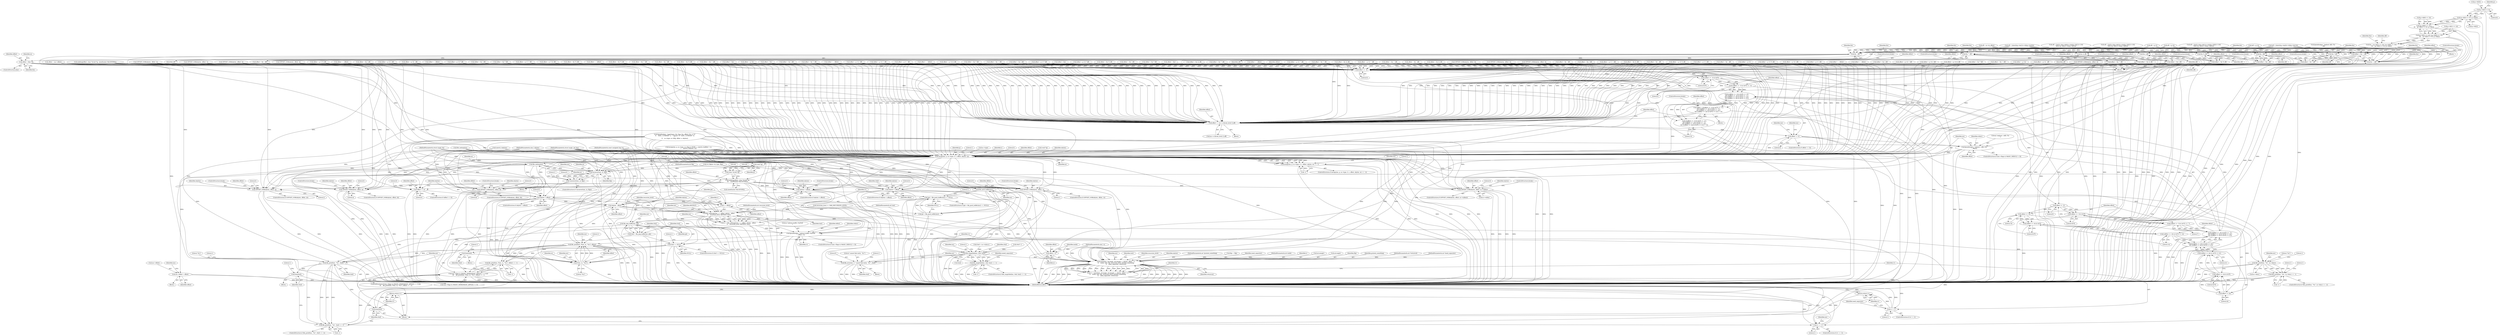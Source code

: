 digraph "0_file_6f737ddfadb596d7d4a993f7ed2141ffd664a81c@pointer" {
"1001108" [label="(Call,p->hl[3] << 8)"];
"1001107" [label="(Call,(p->hl[3] << 8) | p->hl[2])"];
"1001099" [label="(Call,(p->hl[0] << 16) |\n\t\t\t    (p->hl[3] << 8) | p->hl[2])"];
"1001091" [label="(Call,(p->hl[1] << 24) | (p->hl[0] << 16) |\n\t\t\t    (p->hl[3] << 8) | p->hl[2])"];
"1001089" [label="(Call,lhs = (p->hl[1] << 24) | (p->hl[0] << 16) |\n\t\t\t    (p->hl[3] << 8) | p->hl[2])"];
"1001133" [label="(Call,lhs & off)"];
"1001131" [label="(Call,offset = lhs & off)"];
"1001319" [label="(Call,offset >>  0)"];
"1001318" [label="(Call,(offset >>  0) & 0x7f)"];
"1001317" [label="(Call,((offset >>  0) & 0x7f) <<  0)"];
"1001316" [label="(Call,(((offset >>  0) & 0x7f) <<  0) |\n\t\t\t\t (((offset >>  8) & 0x7f) <<  7) |\n\t\t\t\t (((offset >> 16) & 0x7f) << 14) |\n\t\t\t\t (((offset >> 24) & 0x7f) << 21))"];
"1001313" [label="(Call,offset = ((((offset >>  0) & 0x7f) <<  0) |\n\t\t\t\t (((offset >>  8) & 0x7f) <<  7) |\n\t\t\t\t (((offset >> 16) & 0x7f) << 14) |\n\t\t\t\t (((offset >> 24) & 0x7f) << 21)) + 10)"];
"1001358" [label="(Call,offset += ms->c.li[cont_level-1].off)"];
"1001372" [label="(Call,offset == 0)"];
"1001397" [label="(Call,fprintf(stderr, \"indirect +offs=%u\n\", offset))"];
"1001403" [label="(Call,mcopy(ms, p, m->type, 0, s, offset, nbytes, m))"];
"1001402" [label="(Call,mcopy(ms, p, m->type, 0, s, offset, nbytes, m) == -1)"];
"1001419" [label="(Call,ms->offset = offset)"];
"1001433" [label="(Call,mdebug(offset, (char *)(void *)p,\n\t\t\t    sizeof(union VALUETYPE)))"];
"1001451" [label="(Call,OFFSET_OOB(nbytes, offset, 1))"];
"1001462" [label="(Call,OFFSET_OOB(nbytes, offset, 2))"];
"1001485" [label="(Call,OFFSET_OOB(nbytes, offset, 4))"];
"1001496" [label="(Call,OFFSET_OOB(nbytes, offset, 8))"];
"1001507" [label="(Call,OFFSET_OOB(nbytes, offset, m->vallen))"];
"1001518" [label="(Call,nbytes < offset)"];
"1001526" [label="(Call,offset == 0)"];
"1001532" [label="(Call,nbytes < offset)"];
"1001549" [label="(Call,file_softmagic(ms, s + offset, nbytes - offset,\n \t\t    recursion_level, BINTEST, text))"];
"1001547" [label="(Call,rv = file_softmagic(ms, s + offset, nbytes - offset,\n \t\t    recursion_level, BINTEST, text))"];
"1001568" [label="(Call,fprintf(stderr, \"indirect @offs=%u[%d]\n\", offset, rv))"];
"1001586" [label="(Call,rv == 1)"];
"1001633" [label="(Return,return rv;)"];
"1001602" [label="(Call,file_printf(ms, F(ms, m, \"%u\"), offset))"];
"1001601" [label="(Call,file_printf(ms, F(ms, m, \"%u\"), offset) == -1)"];
"1001591" [label="(Call,(ms->flags & (MAGIC_MIME|MAGIC_APPLE)) == 0 &&\n \t\t\t    file_printf(ms, F(ms, m, \"%u\"), offset) == -1)"];
"1001619" [label="(Call,file_printf(ms, \"%s\", rbuf))"];
"1001618" [label="(Call,file_printf(ms, \"%s\", rbuf) == -1)"];
"1001626" [label="(Call,free(rbuf))"];
"1001631" [label="(Call,free(rbuf))"];
"1001575" [label="(Call,file_pop_buffer(ms, pb))"];
"1001573" [label="(Call,rbuf = file_pop_buffer(ms, pb))"];
"1001579" [label="(Call,rbuf == NULL)"];
"1001612" [label="(Call,free(rbuf))"];
"1001604" [label="(Call,F(ms, m, \"%u\"))"];
"1001551" [label="(Call,s + offset)"];
"1001554" [label="(Call,nbytes - offset)"];
"1001637" [label="(Call,nbytes < offset)"];
"1001695" [label="(Call,match(ms, ml.magic, ml.nmagic, s, nbytes, offset + o,\n\t\t    mode, text, flip, recursion_level, printed_something,\n\t\t    need_separator, returnval))"];
"1001693" [label="(Call,rv = match(ms, ml.magic, ml.nmagic, s, nbytes, offset + o,\n\t\t    mode, text, flip, recursion_level, printed_something,\n\t\t    need_separator, returnval))"];
"1001716" [label="(Call,rv != 1)"];
"1001723" [label="(Return,return rv;)"];
"1001705" [label="(Call,offset + o)"];
"1001437" [label="(Call,(void *)p)"];
"1001435" [label="(Call,(char *)(void *)p)"];
"1001442" [label="(Call,file_mdump(m))"];
"1001747" [label="(Call,mconvert(ms, m, flip))"];
"1001746" [label="(Call,!mconvert(ms, m, flip))"];
"1001541" [label="(Call,file_push_buffer(ms))"];
"1001538" [label="(Call,(pb = file_push_buffer(ms)) == NULL)"];
"1001539" [label="(Call,pb = file_push_buffer(ms))"];
"1001663" [label="(Call,file_magicfind(ms, rbuf, &ml))"];
"1001662" [label="(Call,file_magicfind(ms, rbuf, &ml) == -1)"];
"1001671" [label="(Call,file_error(ms, 0, \"cannot find entry `%s'\", rbuf))"];
"1001728" [label="(Call,file_printf(ms, \"%s\", m->desc))"];
"1001727" [label="(Call,file_printf(ms, \"%s\", m->desc) == -1)"];
"1001315" [label="(Call,((((offset >>  0) & 0x7f) <<  0) |\n\t\t\t\t (((offset >>  8) & 0x7f) <<  7) |\n\t\t\t\t (((offset >> 16) & 0x7f) << 14) |\n\t\t\t\t (((offset >> 24) & 0x7f) << 21)) + 10)"];
"1001327" [label="(Call,offset >>  8)"];
"1001326" [label="(Call,(offset >>  8) & 0x7f)"];
"1001325" [label="(Call,((offset >>  8) & 0x7f) <<  7)"];
"1001324" [label="(Call,(((offset >>  8) & 0x7f) <<  7) |\n\t\t\t\t (((offset >> 16) & 0x7f) << 14) |\n\t\t\t\t (((offset >> 24) & 0x7f) << 21))"];
"1001335" [label="(Call,offset >> 16)"];
"1001334" [label="(Call,(offset >> 16) & 0x7f)"];
"1001333" [label="(Call,((offset >> 16) & 0x7f) << 14)"];
"1001332" [label="(Call,(((offset >> 16) & 0x7f) << 14) |\n\t\t\t\t (((offset >> 24) & 0x7f) << 21))"];
"1001342" [label="(Call,offset >> 24)"];
"1001341" [label="(Call,(offset >> 24) & 0x7f)"];
"1001340" [label="(Call,((offset >> 24) & 0x7f) << 21)"];
"1001140" [label="(Call,lhs | off)"];
"1001138" [label="(Call,offset = lhs | off)"];
"1001147" [label="(Call,lhs ^ off)"];
"1001145" [label="(Call,offset = lhs ^ off)"];
"1001152" [label="(Call,offset = lhs + off)"];
"1001154" [label="(Call,lhs + off)"];
"1001161" [label="(Call,lhs - off)"];
"1001159" [label="(Call,offset = lhs - off)"];
"1001168" [label="(Call,lhs * off)"];
"1001166" [label="(Call,offset = lhs * off)"];
"1001175" [label="(Call,lhs / off)"];
"1001173" [label="(Call,offset = lhs / off)"];
"1001182" [label="(Call,lhs % off)"];
"1001180" [label="(Call,offset = lhs % off)"];
"1001187" [label="(Call,offset = lhs)"];
"1001518" [label="(Call,nbytes < offset)"];
"1001669" [label="(Literal,1)"];
"1001412" [label="(Identifier,nbytes)"];
"1001152" [label="(Call,offset = lhs + off)"];
"1000948" [label="(Call,offset = lhs)"];
"1001552" [label="(Identifier,s)"];
"1001333" [label="(Call,((offset >> 16) & 0x7f) << 14)"];
"1001442" [label="(Call,file_mdump(m))"];
"1000920" [label="(Call,offset = lhs - off)"];
"1000118" [label="(Call,offset = ms->offset)"];
"1001543" [label="(Identifier,NULL)"];
"1001129" [label="(Block,)"];
"1001089" [label="(Call,lhs = (p->hl[1] << 24) | (p->hl[0] << 16) |\n\t\t\t    (p->hl[3] << 8) | p->hl[2])"];
"1001177" [label="(Identifier,off)"];
"1001746" [label="(Call,!mconvert(ms, m, flip))"];
"1001167" [label="(Identifier,offset)"];
"1001433" [label="(Call,mdebug(offset, (char *)(void *)p,\n\t\t\t    sizeof(union VALUETYPE)))"];
"1001661" [label="(ControlStructure,if (file_magicfind(ms, rbuf, &ml) == -1))"];
"1001634" [label="(Identifier,rv)"];
"1000487" [label="(Call,offset = p->b * off)"];
"1001616" [label="(Literal,1)"];
"1000927" [label="(Call,offset = lhs * off)"];
"1001343" [label="(Identifier,offset)"];
"1001404" [label="(Identifier,ms)"];
"1000612" [label="(Call,offset = lhs % off)"];
"1001237" [label="(Call,offset = p->l ^ off)"];
"1001450" [label="(ControlStructure,if (OFFSET_OOB(nbytes, offset, 1)))"];
"1001193" [label="(Identifier,m)"];
"1000628" [label="(Call,offset = ~offset)"];
"1000478" [label="(Call,offset = p->b - off)"];
"1001421" [label="(Identifier,ms)"];
"1001750" [label="(Identifier,flip)"];
"1001700" [label="(Call,ml.nmagic)"];
"1001622" [label="(Identifier,rbuf)"];
"1001091" [label="(Call,(p->hl[1] << 24) | (p->hl[0] << 16) |\n\t\t\t    (p->hl[3] << 8) | p->hl[2])"];
"1001672" [label="(Identifier,ms)"];
"1001181" [label="(Identifier,offset)"];
"1001108" [label="(Call,p->hl[3] << 8)"];
"1001588" [label="(Literal,1)"];
"1001255" [label="(Call,offset = p->l - off)"];
"1001638" [label="(Identifier,nbytes)"];
"1001077" [label="(Call,offset = ~offset)"];
"1000244" [label="(Call,off = q->h)"];
"1001495" [label="(ControlStructure,if (OFFSET_OOB(nbytes, offset, 8)))"];
"1001189" [label="(Identifier,lhs)"];
"1001488" [label="(Literal,4)"];
"1001633" [label="(Return,return rv;)"];
"1001525" [label="(ControlStructure,if (offset == 0))"];
"1001707" [label="(Identifier,o)"];
"1001420" [label="(Call,ms->offset)"];
"1001380" [label="(Identifier,ms)"];
"1001697" [label="(Call,ml.magic)"];
"1001047" [label="(Call,offset = lhs * off)"];
"1001405" [label="(Identifier,p)"];
"1001317" [label="(Call,((offset >>  0) & 0x7f) <<  0)"];
"1000460" [label="(Call,offset = p->b ^ off)"];
"1001666" [label="(Call,&ml)"];
"1001457" [label="(ControlStructure,break;)"];
"1001519" [label="(Identifier,nbytes)"];
"1000106" [label="(MethodParameterIn,size_t nbytes)"];
"1001452" [label="(Identifier,nbytes)"];
"1001501" [label="(Literal,0)"];
"1001136" [label="(ControlStructure,break;)"];
"1001641" [label="(Literal,0)"];
"1001138" [label="(Call,offset = lhs | off)"];
"1001579" [label="(Call,rbuf == NULL)"];
"1001159" [label="(Call,offset = lhs - off)"];
"1001710" [label="(Identifier,flip)"];
"1001163" [label="(Identifier,off)"];
"1000563" [label="(Call,offset = lhs & off)"];
"1001140" [label="(Call,lhs | off)"];
"1001609" [label="(Call,-1)"];
"1001591" [label="(Call,(ms->flags & (MAGIC_MIME|MAGIC_APPLE)) == 0 &&\n \t\t\t    file_printf(ms, F(ms, m, \"%u\"), offset) == -1)"];
"1000781" [label="(Call,offset = p->h + off)"];
"1001012" [label="(Call,offset = lhs & off)"];
"1001347" [label="(Literal,10)"];
"1001324" [label="(Call,(((offset >>  8) & 0x7f) <<  7) |\n\t\t\t\t (((offset >> 16) & 0x7f) << 14) |\n\t\t\t\t (((offset >> 24) & 0x7f) << 21))"];
"1001714" [label="(Identifier,returnval)"];
"1000198" [label="(Call,mdebug(offset, (char *)(void *)p, sizeof(union VALUETYPE)))"];
"1001178" [label="(ControlStructure,break;)"];
"1001462" [label="(Call,OFFSET_OOB(nbytes, offset, 2))"];
"1001602" [label="(Call,file_printf(ms, F(ms, m, \"%u\"), offset))"];
"1001487" [label="(Identifier,offset)"];
"1001147" [label="(Call,lhs ^ off)"];
"1001336" [label="(Identifier,offset)"];
"1001712" [label="(Identifier,printed_something)"];
"1001637" [label="(Call,nbytes < offset)"];
"1001554" [label="(Call,nbytes - offset)"];
"1001114" [label="(Literal,8)"];
"1001555" [label="(Identifier,nbytes)"];
"1001515" [label="(ControlStructure,break;)"];
"1001517" [label="(ControlStructure,if (nbytes < offset))"];
"1000715" [label="(Call,offset = lhs % off)"];
"1001674" [label="(Literal,\"cannot find entry `%s'\")"];
"1000687" [label="(Call,offset = lhs + off)"];
"1001099" [label="(Call,(p->hl[0] << 16) |\n\t\t\t    (p->hl[3] << 8) | p->hl[2])"];
"1001338" [label="(Literal,0x7f)"];
"1000514" [label="(Call,offset = p->b)"];
"1001498" [label="(Identifier,offset)"];
"1001662" [label="(Call,file_magicfind(ms, rbuf, &ml) == -1)"];
"1001186" [label="(ControlStructure,else)"];
"1001176" [label="(Identifier,lhs)"];
"1000673" [label="(Call,offset = lhs | off)"];
"1001534" [label="(Identifier,offset)"];
"1001162" [label="(Identifier,lhs)"];
"1000115" [label="(MethodParameterIn,int *returnval)"];
"1001348" [label="(ControlStructure,break;)"];
"1001342" [label="(Call,offset >> 24)"];
"1001617" [label="(ControlStructure,if (file_printf(ms, \"%s\", rbuf) == -1))"];
"1001175" [label="(Call,lhs / off)"];
"1000105" [label="(MethodParameterIn,struct magic *m)"];
"1001109" [label="(Call,p->hl[3])"];
"1001678" [label="(Literal,1)"];
"1001464" [label="(Identifier,offset)"];
"1001490" [label="(Literal,0)"];
"1001320" [label="(Identifier,offset)"];
"1001341" [label="(Call,(offset >> 24) & 0x7f)"];
"1001499" [label="(Literal,8)"];
"1000892" [label="(Call,offset = lhs & off)"];
"1001357" [label="(Block,)"];
"1001187" [label="(Call,offset = lhs)"];
"1001219" [label="(Call,offset = p->l & off)"];
"1000112" [label="(MethodParameterIn,int recursion_level)"];
"1001399" [label="(Literal,\"indirect +offs=%u\n\")"];
"1000808" [label="(Call,offset = p->h / off)"];
"1001415" [label="(Literal,1)"];
"1000763" [label="(Call,offset = p->h | off)"];
"1000114" [label="(MethodParameterIn,int *need_separator)"];
"1001374" [label="(Literal,0)"];
"1000722" [label="(Call,offset = lhs)"];
"1001571" [label="(Identifier,offset)"];
"1000207" [label="(Call,file_mdump(m))"];
"1001443" [label="(Identifier,m)"];
"1001291" [label="(Call,offset = p->l)"];
"1000442" [label="(Call,offset = p->b & off)"];
"1001636" [label="(ControlStructure,if (nbytes < offset))"];
"1001329" [label="(Literal,8)"];
"1001601" [label="(Call,file_printf(ms, F(ms, m, \"%u\"), offset) == -1)"];
"1001180" [label="(Call,offset = lhs % off)"];
"1001533" [label="(Identifier,nbytes)"];
"1001313" [label="(Call,offset = ((((offset >>  0) & 0x7f) <<  0) |\n\t\t\t\t (((offset >>  8) & 0x7f) <<  7) |\n\t\t\t\t (((offset >> 16) & 0x7f) << 14) |\n\t\t\t\t (((offset >> 24) & 0x7f) << 21)) + 10)"];
"1001310" [label="(Block,)"];
"1000289" [label="(Call,off = q->l)"];
"1001496" [label="(Call,OFFSET_OOB(nbytes, offset, 8))"];
"1001149" [label="(Identifier,off)"];
"1001541" [label="(Call,file_push_buffer(ms))"];
"1000333" [label="(Call,off = (int32_t)((q->hl[3]<<24)|(q->hl[2]<<16)|\n\t\t\t\t\t\t (q->hl[1]<<8)|(q->hl[0])))"];
"1001727" [label="(Call,file_printf(ms, \"%s\", m->desc) == -1)"];
"1001171" [label="(ControlStructure,break;)"];
"1001334" [label="(Call,(offset >> 16) & 0x7f)"];
"1001620" [label="(Identifier,ms)"];
"1000666" [label="(Call,offset = lhs & off)"];
"1001575" [label="(Call,file_pop_buffer(ms, pb))"];
"1001182" [label="(Call,lhs % off)"];
"1001026" [label="(Call,offset = lhs ^ off)"];
"1001440" [label="(Call,sizeof(union VALUETYPE))"];
"1000451" [label="(Call,offset = p->b | off)"];
"1000790" [label="(Call,offset = p->h - off)"];
"1001389" [label="(ControlStructure,if ((ms->flags & MAGIC_DEBUG) != 0))"];
"1001428" [label="(Identifier,ms)"];
"1001337" [label="(Literal,16)"];
"1001273" [label="(Call,offset = p->l / off)"];
"1001139" [label="(Identifier,offset)"];
"1001668" [label="(Call,-1)"];
"1001373" [label="(Identifier,offset)"];
"1001572" [label="(Identifier,rv)"];
"1001631" [label="(Call,free(rbuf))"];
"1000469" [label="(Call,offset = p->b + off)"];
"1001745" [label="(ControlStructure,if (!mconvert(ms, m, flip)))"];
"1001507" [label="(Call,OFFSET_OOB(nbytes, offset, m->vallen))"];
"1001618" [label="(Call,file_printf(ms, \"%s\", rbuf) == -1)"];
"1001546" [label="(Literal,1)"];
"1001740" [label="(Literal,1)"];
"1001491" [label="(ControlStructure,break;)"];
"1001643" [label="(Identifier,rbuf)"];
"1001346" [label="(Literal,21)"];
"1001696" [label="(Identifier,ms)"];
"1001423" [label="(Identifier,offset)"];
"1001188" [label="(Identifier,offset)"];
"1000913" [label="(Call,offset = lhs + off)"];
"1001161" [label="(Call,lhs - off)"];
"1001730" [label="(Literal,\"%s\")"];
"1001695" [label="(Call,match(ms, ml.magic, ml.nmagic, s, nbytes, offset + o,\n\t\t    mode, text, flip, recursion_level, printed_something,\n\t\t    need_separator, returnval))"];
"1001358" [label="(Call,offset += ms->c.li[cont_level-1].off)"];
"1001619" [label="(Call,file_printf(ms, \"%s\", rbuf))"];
"1001539" [label="(Call,pb = file_push_buffer(ms))"];
"1000680" [label="(Call,offset = lhs ^ off)"];
"1001632" [label="(Identifier,rbuf)"];
"1001680" [label="(Identifier,oneed_separator)"];
"1001592" [label="(Call,(ms->flags & (MAGIC_MIME|MAGIC_APPLE)) == 0)"];
"1000103" [label="(MethodParameterIn,struct magic_set *ms)"];
"1001316" [label="(Call,(((offset >>  0) & 0x7f) <<  0) |\n\t\t\t\t (((offset >>  8) & 0x7f) <<  7) |\n\t\t\t\t (((offset >> 16) & 0x7f) << 14) |\n\t\t\t\t (((offset >> 24) & 0x7f) << 21))"];
"1001748" [label="(Identifier,ms)"];
"1001454" [label="(Literal,1)"];
"1001319" [label="(Call,offset >>  0)"];
"1001558" [label="(Identifier,BINTEST)"];
"1001134" [label="(Identifier,lhs)"];
"1001465" [label="(Literal,2)"];
"1000417" [label="(Call,cvt_flip(m->in_type, flip))"];
"1001142" [label="(Identifier,off)"];
"1001502" [label="(ControlStructure,break;)"];
"1001623" [label="(Call,-1)"];
"1001721" [label="(Identifier,need_separator)"];
"1000701" [label="(Call,offset = lhs * off)"];
"1001107" [label="(Call,(p->hl[3] << 8) | p->hl[2])"];
"1000531" [label="(Call,OFFSET_OOB(nbytes, offset, 2))"];
"1001642" [label="(Call,rbuf = m->value.s)"];
"1000591" [label="(Call,offset = lhs - off)"];
"1000934" [label="(Call,offset = lhs / off)"];
"1001538" [label="(Call,(pb = file_push_buffer(ms)) == NULL)"];
"1001326" [label="(Call,(offset >>  8) & 0x7f)"];
"1001639" [label="(Identifier,offset)"];
"1001372" [label="(Call,offset == 0)"];
"1001520" [label="(Identifier,offset)"];
"1001564" [label="(Identifier,ms)"];
"1001131" [label="(Call,offset = lhs & off)"];
"1001318" [label="(Call,(offset >>  0) & 0x7f)"];
"1000496" [label="(Call,offset = p->b / off)"];
"1000754" [label="(Call,offset = p->h & off)"];
"1000425" [label="(Call,OFFSET_OOB(nbytes, offset, 1))"];
"1001456" [label="(Literal,0)"];
"1000584" [label="(Call,offset = lhs + off)"];
"1001451" [label="(Call,OFFSET_OOB(nbytes, offset, 1))"];
"1001345" [label="(Literal,0x7f)"];
"1001574" [label="(Identifier,rbuf)"];
"1001117" [label="(Identifier,p)"];
"1001264" [label="(Call,offset = p->l * off)"];
"1001183" [label="(Identifier,lhs)"];
"1001726" [label="(ControlStructure,if (file_printf(ms, \"%s\", m->desc) == -1))"];
"1001705" [label="(Call,offset + o)"];
"1000694" [label="(Call,offset = lhs - off)"];
"1001315" [label="(Call,((((offset >>  0) & 0x7f) <<  0) |\n\t\t\t\t (((offset >>  8) & 0x7f) <<  7) |\n\t\t\t\t (((offset >> 16) & 0x7f) << 14) |\n\t\t\t\t (((offset >> 24) & 0x7f) << 21)) + 10)"];
"1000104" [label="(MethodParameterIn,const unsigned char *s)"];
"1001630" [label="(Literal,1)"];
"1001569" [label="(Identifier,stderr)"];
"1001716" [label="(Call,rv != 1)"];
"1001578" [label="(ControlStructure,if (rbuf == NULL))"];
"1001665" [label="(Identifier,rbuf)"];
"1001406" [label="(Call,m->type)"];
"1001523" [label="(ControlStructure,break;)"];
"1001560" [label="(ControlStructure,if ((ms->flags & MAGIC_DEBUG) != 0))"];
"1001717" [label="(Identifier,rv)"];
"1001607" [label="(Literal,\"%u\")"];
"1001033" [label="(Call,offset = lhs + off)"];
"1001340" [label="(Call,((offset >> 24) & 0x7f) << 21)"];
"1001092" [label="(Call,p->hl[1] << 24)"];
"1001246" [label="(Call,offset = p->l + off)"];
"1000964" [label="(Call,OFFSET_OOB(nbytes, offset, 4))"];
"1001531" [label="(ControlStructure,if (nbytes < offset))"];
"1001728" [label="(Call,file_printf(ms, \"%s\", m->desc))"];
"1001621" [label="(Literal,\"%s\")"];
"1000410" [label="(Call,fprintf(stderr, \"indirect offs=%u\n\", off))"];
"1001657" [label="(Call,flip = !flip)"];
"1001360" [label="(Call,ms->c.li[cont_level-1].off)"];
"1000422" [label="(Block,)"];
"1001434" [label="(Identifier,offset)"];
"1001713" [label="(Identifier,need_separator)"];
"1001731" [label="(Call,m->desc)"];
"1001439" [label="(Identifier,p)"];
"1001754" [label="(Literal,1)"];
"1001755" [label="(MethodReturn,RET)"];
"1000505" [label="(Call,offset = p->b % off)"];
"1001510" [label="(Call,m->vallen)"];
"1001606" [label="(Identifier,m)"];
"1001403" [label="(Call,mcopy(ms, p, m->type, 0, s, offset, nbytes, m))"];
"1001549" [label="(Call,file_softmagic(ms, s + offset, nbytes - offset,\n \t\t    recursion_level, BINTEST, text))"];
"1001612" [label="(Call,free(rbuf))"];
"1001335" [label="(Call,offset >> 16)"];
"1001522" [label="(Literal,0)"];
"1001467" [label="(Literal,0)"];
"1001410" [label="(Identifier,s)"];
"1000634" [label="(Call,OFFSET_OOB(nbytes, offset, 2))"];
"1001581" [label="(Identifier,NULL)"];
"1001576" [label="(Identifier,ms)"];
"1001752" [label="(Literal,0)"];
"1001527" [label="(Identifier,offset)"];
"1001553" [label="(Identifier,offset)"];
"1001173" [label="(Call,offset = lhs / off)"];
"1001418" [label="(Literal,1)"];
"1001542" [label="(Identifier,ms)"];
"1000708" [label="(Call,offset = lhs / off)"];
"1001548" [label="(Identifier,rv)"];
"1001153" [label="(Identifier,offset)"];
"1001228" [label="(Call,offset = p->l | off)"];
"1001448" [label="(Block,)"];
"1001506" [label="(ControlStructure,if (OFFSET_OOB(nbytes, offset, m->vallen)))"];
"1001282" [label="(Call,offset = p->l % off)"];
"1001556" [label="(Identifier,offset)"];
"1001143" [label="(ControlStructure,break;)"];
"1001587" [label="(Identifier,rv)"];
"1001747" [label="(Call,mconvert(ms, m, flip))"];
"1001675" [label="(Identifier,rbuf)"];
"1001627" [label="(Identifier,rbuf)"];
"1001718" [label="(Literal,1)"];
"1001090" [label="(Identifier,lhs)"];
"1001693" [label="(Call,rv = match(ms, ml.magic, ml.nmagic, s, nbytes, offset + o,\n\t\t    mode, text, flip, recursion_level, printed_something,\n\t\t    need_separator, returnval))"];
"1001547" [label="(Call,rv = file_softmagic(ms, s + offset, nbytes - offset,\n \t\t    recursion_level, BINTEST, text))"];
"1000186" [label="(Call,fprintf(stderr, \"mget(type=%d, flag=%x, offset=%u, o=%\"\n\t\t    SIZE_T_FORMAT \"u, \" \"nbytes=%\" SIZE_T_FORMAT \"u)\n\",\n\t\t    m->type, m->flag, offset, o, nbytes))"];
"1000109" [label="(MethodParameterIn,int mode)"];
"1000110" [label="(MethodParameterIn,int text)"];
"1000731" [label="(Call,offset = ~offset)"];
"1001344" [label="(Literal,24)"];
"1001133" [label="(Call,lhs & off)"];
"1000215" [label="(Block,)"];
"1000899" [label="(Call,offset = lhs | off)"];
"1000619" [label="(Call,offset = lhs)"];
"1001673" [label="(Literal,0)"];
"1001605" [label="(Identifier,ms)"];
"1000297" [label="(Call,off = (int32_t)((q->hl[0]<<24)|(q->hl[1]<<16)|\n\t\t\t\t\t\t (q->hl[2]<<8)|(q->hl[3])))"];
"1001068" [label="(Call,offset = lhs)"];
"1001703" [label="(Identifier,s)"];
"1001083" [label="(Call,OFFSET_OOB(nbytes, offset, 4))"];
"1001185" [label="(ControlStructure,break;)"];
"1001509" [label="(Identifier,offset)"];
"1000111" [label="(MethodParameterIn,int flip)"];
"1001323" [label="(Literal,0)"];
"1001590" [label="(ControlStructure,if ((ms->flags & (MAGIC_MIME|MAGIC_APPLE)) == 0 &&\n \t\t\t    file_printf(ms, F(ms, m, \"%u\"), offset) == -1))"];
"1001302" [label="(Call,offset = ~offset)"];
"1001145" [label="(Call,offset = lhs ^ off)"];
"1001585" [label="(ControlStructure,if (rv == 1))"];
"1001586" [label="(Call,rv == 1)"];
"1001603" [label="(Identifier,ms)"];
"1000151" [label="(Call,mcopy(ms, p, m->type, m->flag & INDIR, s, (uint32_t)(offset + o),\n\t    (uint32_t)nbytes, m))"];
"1001371" [label="(ControlStructure,if (offset == 0))"];
"1001611" [label="(Block,)"];
"1001551" [label="(Call,s + offset)"];
"1001484" [label="(ControlStructure,if (OFFSET_OOB(nbytes, offset, 4)))"];
"1001359" [label="(Identifier,offset)"];
"1000799" [label="(Call,offset = p->h * off)"];
"1001202" [label="(Call,OFFSET_OOB(nbytes, offset, 4))"];
"1000817" [label="(Call,offset = p->h % off)"];
"1001749" [label="(Identifier,m)"];
"1001709" [label="(Identifier,text)"];
"1001595" [label="(Identifier,ms)"];
"1001132" [label="(Identifier,offset)"];
"1001409" [label="(Literal,0)"];
"1001486" [label="(Identifier,nbytes)"];
"1001610" [label="(Literal,1)"];
"1001580" [label="(Identifier,rbuf)"];
"1000941" [label="(Call,offset = lhs % off)"];
"1001461" [label="(ControlStructure,if (OFFSET_OOB(nbytes, offset, 2)))"];
"1000577" [label="(Call,offset = lhs ^ off)"];
"1001738" [label="(Literal,1)"];
"1001154" [label="(Call,lhs + off)"];
"1001157" [label="(ControlStructure,break;)"];
"1001514" [label="(Literal,0)"];
"1001625" [label="(Block,)"];
"1001735" [label="(Literal,1)"];
"1001419" [label="(Call,ms->offset = offset)"];
"1001530" [label="(Literal,0)"];
"1001401" [label="(ControlStructure,if (mcopy(ms, p, m->type, 0, s, offset, nbytes, m) == -1))"];
"1001170" [label="(Identifier,off)"];
"1001540" [label="(Identifier,pb)"];
"1001040" [label="(Call,offset = lhs - off)"];
"1001330" [label="(Literal,0x7f)"];
"1001570" [label="(Literal,\"indirect @offs=%u[%d]\n\")"];
"1001413" [label="(Identifier,m)"];
"1001670" [label="(Block,)"];
"1000605" [label="(Call,offset = lhs / off)"];
"1001626" [label="(Call,free(rbuf))"];
"1001734" [label="(Call,-1)"];
"1001485" [label="(Call,OFFSET_OOB(nbytes, offset, 4))"];
"1001322" [label="(Literal,0x7f)"];
"1001168" [label="(Call,lhs * off)"];
"1001671" [label="(Call,file_error(ms, 0, \"cannot find entry `%s'\", rbuf))"];
"1001536" [label="(Literal,0)"];
"1001497" [label="(Identifier,nbytes)"];
"1001453" [label="(Identifier,offset)"];
"1001655" [label="(Call,rbuf++)"];
"1000837" [label="(Call,offset = ~offset)"];
"1001613" [label="(Identifier,rbuf)"];
"1001624" [label="(Literal,1)"];
"1000957" [label="(Call,offset = ~offset)"];
"1001724" [label="(Identifier,rv)"];
"1001577" [label="(Identifier,pb)"];
"1001019" [label="(Call,offset = lhs | off)"];
"1001411" [label="(Identifier,offset)"];
"1001061" [label="(Call,offset = lhs % off)"];
"1001568" [label="(Call,fprintf(stderr, \"indirect @offs=%u[%d]\n\", offset, rv))"];
"1000107" [label="(MethodParameterIn,size_t o)"];
"1001184" [label="(Identifier,off)"];
"1001446" [label="(Identifier,m)"];
"1001155" [label="(Identifier,lhs)"];
"1001325" [label="(Call,((offset >>  8) & 0x7f) <<  7)"];
"1001463" [label="(Identifier,nbytes)"];
"1001166" [label="(Call,offset = lhs * off)"];
"1001694" [label="(Identifier,rv)"];
"1000737" [label="(Call,OFFSET_OOB(nbytes, offset, 2))"];
"1001526" [label="(Call,offset == 0)"];
"1000138" [label="(Call,recursion_level >= MAX_RECURSION_LEVEL)"];
"1001711" [label="(Identifier,recursion_level)"];
"1001435" [label="(Call,(char *)(void *)p)"];
"1000202" [label="(Call,(void *)p)"];
"1001331" [label="(Literal,7)"];
"1001100" [label="(Call,p->hl[0] << 16)"];
"1001121" [label="(Identifier,off)"];
"1001706" [label="(Identifier,offset)"];
"1001174" [label="(Identifier,offset)"];
"1001584" [label="(Literal,1)"];
"1001146" [label="(Identifier,offset)"];
"1001160" [label="(Identifier,offset)"];
"1001537" [label="(ControlStructure,if ((pb = file_push_buffer(ms)) == NULL))"];
"1001402" [label="(Call,mcopy(ms, p, m->type, 0, s, offset, nbytes, m) == -1)"];
"1001328" [label="(Identifier,offset)"];
"1001557" [label="(Identifier,recursion_level)"];
"1001715" [label="(ControlStructure,if (rv != 1))"];
"1000251" [label="(Call,off = (short)((q->hs[0]<<8)|(q->hs[1])))"];
"1001708" [label="(Identifier,mode)"];
"1000270" [label="(Call,off = (short)((q->hs[1]<<8)|(q->hs[0])))"];
"1001332" [label="(Call,(((offset >> 16) & 0x7f) << 14) |\n\t\t\t\t (((offset >> 24) & 0x7f) << 21))"];
"1001148" [label="(Identifier,lhs)"];
"1000906" [label="(Call,offset = lhs ^ off)"];
"1001528" [label="(Literal,0)"];
"1000368" [label="(Call,off = (int32_t)((q->hl[1]<<24)|(q->hl[0]<<16)|\n\t\t\t\t\t\t (q->hl[3]<<8)|(q->hl[2])))"];
"1001164" [label="(ControlStructure,break;)"];
"1000217" [label="(Call,off = m->in_offset)"];
"1001704" [label="(Identifier,nbytes)"];
"1001508" [label="(Identifier,nbytes)"];
"1001604" [label="(Call,F(ms, m, \"%u\"))"];
"1001196" [label="(Call,offset = ~offset)"];
"1001393" [label="(Identifier,ms)"];
"1001115" [label="(Call,p->hl[2])"];
"1001663" [label="(Call,file_magicfind(ms, rbuf, &ml))"];
"1001550" [label="(Identifier,ms)"];
"1001169" [label="(Identifier,lhs)"];
"1000168" [label="(Call,(uint32_t)nbytes)"];
"1001141" [label="(Identifier,lhs)"];
"1001327" [label="(Call,offset >>  8)"];
"1000772" [label="(Call,offset = p->h ^ off)"];
"1001723" [label="(Return,return rv;)"];
"1001321" [label="(Literal,0)"];
"1001397" [label="(Call,fprintf(stderr, \"indirect +offs=%u\n\", offset))"];
"1001156" [label="(Identifier,off)"];
"1000237" [label="(Call,off = q->b)"];
"1000525" [label="(Call,offset = ~offset)"];
"1000113" [label="(MethodParameterIn,int *printed_something)"];
"1001339" [label="(Literal,14)"];
"1000598" [label="(Call,offset = lhs * off)"];
"1001608" [label="(Identifier,offset)"];
"1001398" [label="(Identifier,stderr)"];
"1000570" [label="(Call,offset = lhs | off)"];
"1001532" [label="(Call,nbytes < offset)"];
"1001414" [label="(Call,-1)"];
"1001437" [label="(Call,(void *)p)"];
"1001559" [label="(Identifier,text)"];
"1001135" [label="(Identifier,off)"];
"1001314" [label="(Identifier,offset)"];
"1001664" [label="(Identifier,ms)"];
"1001468" [label="(ControlStructure,break;)"];
"1000844" [label="(Call,OFFSET_OOB(nbytes, offset, 4))"];
"1001729" [label="(Identifier,ms)"];
"1000826" [label="(Call,offset = p->h)"];
"1001432" [label="(Block,)"];
"1001400" [label="(Identifier,offset)"];
"1001150" [label="(ControlStructure,break;)"];
"1001054" [label="(Call,offset = lhs / off)"];
"1001573" [label="(Call,rbuf = file_pop_buffer(ms, pb))"];
"1001108" -> "1001107"  [label="AST: "];
"1001108" -> "1001114"  [label="CFG: "];
"1001109" -> "1001108"  [label="AST: "];
"1001114" -> "1001108"  [label="AST: "];
"1001117" -> "1001108"  [label="CFG: "];
"1001108" -> "1001755"  [label="DDG: "];
"1001108" -> "1001107"  [label="DDG: "];
"1001108" -> "1001107"  [label="DDG: "];
"1001107" -> "1001099"  [label="AST: "];
"1001107" -> "1001115"  [label="CFG: "];
"1001115" -> "1001107"  [label="AST: "];
"1001099" -> "1001107"  [label="CFG: "];
"1001107" -> "1001755"  [label="DDG: "];
"1001107" -> "1001755"  [label="DDG: "];
"1001107" -> "1001099"  [label="DDG: "];
"1001107" -> "1001099"  [label="DDG: "];
"1001099" -> "1001091"  [label="AST: "];
"1001100" -> "1001099"  [label="AST: "];
"1001091" -> "1001099"  [label="CFG: "];
"1001099" -> "1001755"  [label="DDG: "];
"1001099" -> "1001755"  [label="DDG: "];
"1001099" -> "1001091"  [label="DDG: "];
"1001099" -> "1001091"  [label="DDG: "];
"1001100" -> "1001099"  [label="DDG: "];
"1001100" -> "1001099"  [label="DDG: "];
"1001091" -> "1001089"  [label="AST: "];
"1001092" -> "1001091"  [label="AST: "];
"1001089" -> "1001091"  [label="CFG: "];
"1001091" -> "1001755"  [label="DDG: "];
"1001091" -> "1001755"  [label="DDG: "];
"1001091" -> "1001089"  [label="DDG: "];
"1001091" -> "1001089"  [label="DDG: "];
"1001092" -> "1001091"  [label="DDG: "];
"1001092" -> "1001091"  [label="DDG: "];
"1001089" -> "1000422"  [label="AST: "];
"1001090" -> "1001089"  [label="AST: "];
"1001121" -> "1001089"  [label="CFG: "];
"1001089" -> "1001755"  [label="DDG: "];
"1001089" -> "1001755"  [label="DDG: "];
"1001089" -> "1001133"  [label="DDG: "];
"1001089" -> "1001140"  [label="DDG: "];
"1001089" -> "1001147"  [label="DDG: "];
"1001089" -> "1001152"  [label="DDG: "];
"1001089" -> "1001154"  [label="DDG: "];
"1001089" -> "1001161"  [label="DDG: "];
"1001089" -> "1001168"  [label="DDG: "];
"1001089" -> "1001175"  [label="DDG: "];
"1001089" -> "1001182"  [label="DDG: "];
"1001089" -> "1001187"  [label="DDG: "];
"1001133" -> "1001131"  [label="AST: "];
"1001133" -> "1001135"  [label="CFG: "];
"1001134" -> "1001133"  [label="AST: "];
"1001135" -> "1001133"  [label="AST: "];
"1001131" -> "1001133"  [label="CFG: "];
"1001133" -> "1001755"  [label="DDG: "];
"1001133" -> "1001755"  [label="DDG: "];
"1001133" -> "1001131"  [label="DDG: "];
"1001133" -> "1001131"  [label="DDG: "];
"1000368" -> "1001133"  [label="DDG: "];
"1000289" -> "1001133"  [label="DDG: "];
"1000237" -> "1001133"  [label="DDG: "];
"1000251" -> "1001133"  [label="DDG: "];
"1000217" -> "1001133"  [label="DDG: "];
"1000410" -> "1001133"  [label="DDG: "];
"1000244" -> "1001133"  [label="DDG: "];
"1000270" -> "1001133"  [label="DDG: "];
"1000333" -> "1001133"  [label="DDG: "];
"1000297" -> "1001133"  [label="DDG: "];
"1001131" -> "1001129"  [label="AST: "];
"1001132" -> "1001131"  [label="AST: "];
"1001136" -> "1001131"  [label="CFG: "];
"1001131" -> "1001755"  [label="DDG: "];
"1001131" -> "1001319"  [label="DDG: "];
"1001131" -> "1001358"  [label="DDG: "];
"1001131" -> "1001403"  [label="DDG: "];
"1001319" -> "1001318"  [label="AST: "];
"1001319" -> "1001321"  [label="CFG: "];
"1001320" -> "1001319"  [label="AST: "];
"1001321" -> "1001319"  [label="AST: "];
"1001322" -> "1001319"  [label="CFG: "];
"1001319" -> "1001318"  [label="DDG: "];
"1001319" -> "1001318"  [label="DDG: "];
"1001228" -> "1001319"  [label="DDG: "];
"1000612" -> "1001319"  [label="DDG: "];
"1001152" -> "1001319"  [label="DDG: "];
"1000763" -> "1001319"  [label="DDG: "];
"1000913" -> "1001319"  [label="DDG: "];
"1001291" -> "1001319"  [label="DDG: "];
"1001033" -> "1001319"  [label="DDG: "];
"1001061" -> "1001319"  [label="DDG: "];
"1001264" -> "1001319"  [label="DDG: "];
"1000790" -> "1001319"  [label="DDG: "];
"1001246" -> "1001319"  [label="DDG: "];
"1000680" -> "1001319"  [label="DDG: "];
"1000531" -> "1001319"  [label="DDG: "];
"1000708" -> "1001319"  [label="DDG: "];
"1001040" -> "1001319"  [label="DDG: "];
"1000460" -> "1001319"  [label="DDG: "];
"1000715" -> "1001319"  [label="DDG: "];
"1000837" -> "1001319"  [label="DDG: "];
"1000772" -> "1001319"  [label="DDG: "];
"1000694" -> "1001319"  [label="DDG: "];
"1000570" -> "1001319"  [label="DDG: "];
"1000598" -> "1001319"  [label="DDG: "];
"1000826" -> "1001319"  [label="DDG: "];
"1001054" -> "1001319"  [label="DDG: "];
"1001187" -> "1001319"  [label="DDG: "];
"1000934" -> "1001319"  [label="DDG: "];
"1000425" -> "1001319"  [label="DDG: "];
"1000628" -> "1001319"  [label="DDG: "];
"1000892" -> "1001319"  [label="DDG: "];
"1000505" -> "1001319"  [label="DDG: "];
"1001282" -> "1001319"  [label="DDG: "];
"1000442" -> "1001319"  [label="DDG: "];
"1001026" -> "1001319"  [label="DDG: "];
"1001196" -> "1001319"  [label="DDG: "];
"1000941" -> "1001319"  [label="DDG: "];
"1000487" -> "1001319"  [label="DDG: "];
"1001166" -> "1001319"  [label="DDG: "];
"1000920" -> "1001319"  [label="DDG: "];
"1000817" -> "1001319"  [label="DDG: "];
"1001145" -> "1001319"  [label="DDG: "];
"1000737" -> "1001319"  [label="DDG: "];
"1001180" -> "1001319"  [label="DDG: "];
"1001047" -> "1001319"  [label="DDG: "];
"1001083" -> "1001319"  [label="DDG: "];
"1000906" -> "1001319"  [label="DDG: "];
"1001237" -> "1001319"  [label="DDG: "];
"1001077" -> "1001319"  [label="DDG: "];
"1000591" -> "1001319"  [label="DDG: "];
"1000496" -> "1001319"  [label="DDG: "];
"1001138" -> "1001319"  [label="DDG: "];
"1000754" -> "1001319"  [label="DDG: "];
"1000781" -> "1001319"  [label="DDG: "];
"1000514" -> "1001319"  [label="DDG: "];
"1000799" -> "1001319"  [label="DDG: "];
"1000478" -> "1001319"  [label="DDG: "];
"1000957" -> "1001319"  [label="DDG: "];
"1000451" -> "1001319"  [label="DDG: "];
"1000808" -> "1001319"  [label="DDG: "];
"1000673" -> "1001319"  [label="DDG: "];
"1001255" -> "1001319"  [label="DDG: "];
"1000844" -> "1001319"  [label="DDG: "];
"1001219" -> "1001319"  [label="DDG: "];
"1001173" -> "1001319"  [label="DDG: "];
"1000577" -> "1001319"  [label="DDG: "];
"1001019" -> "1001319"  [label="DDG: "];
"1000701" -> "1001319"  [label="DDG: "];
"1000525" -> "1001319"  [label="DDG: "];
"1000899" -> "1001319"  [label="DDG: "];
"1001159" -> "1001319"  [label="DDG: "];
"1000964" -> "1001319"  [label="DDG: "];
"1001012" -> "1001319"  [label="DDG: "];
"1001068" -> "1001319"  [label="DDG: "];
"1001202" -> "1001319"  [label="DDG: "];
"1000563" -> "1001319"  [label="DDG: "];
"1000198" -> "1001319"  [label="DDG: "];
"1000634" -> "1001319"  [label="DDG: "];
"1000687" -> "1001319"  [label="DDG: "];
"1000948" -> "1001319"  [label="DDG: "];
"1000731" -> "1001319"  [label="DDG: "];
"1000722" -> "1001319"  [label="DDG: "];
"1000605" -> "1001319"  [label="DDG: "];
"1000927" -> "1001319"  [label="DDG: "];
"1001273" -> "1001319"  [label="DDG: "];
"1000469" -> "1001319"  [label="DDG: "];
"1000584" -> "1001319"  [label="DDG: "];
"1000619" -> "1001319"  [label="DDG: "];
"1001302" -> "1001319"  [label="DDG: "];
"1000666" -> "1001319"  [label="DDG: "];
"1000118" -> "1001319"  [label="DDG: "];
"1001319" -> "1001327"  [label="DDG: "];
"1001318" -> "1001317"  [label="AST: "];
"1001318" -> "1001322"  [label="CFG: "];
"1001322" -> "1001318"  [label="AST: "];
"1001323" -> "1001318"  [label="CFG: "];
"1001318" -> "1001755"  [label="DDG: "];
"1001318" -> "1001317"  [label="DDG: "];
"1001318" -> "1001317"  [label="DDG: "];
"1001317" -> "1001316"  [label="AST: "];
"1001317" -> "1001323"  [label="CFG: "];
"1001323" -> "1001317"  [label="AST: "];
"1001328" -> "1001317"  [label="CFG: "];
"1001317" -> "1001755"  [label="DDG: "];
"1001317" -> "1001316"  [label="DDG: "];
"1001317" -> "1001316"  [label="DDG: "];
"1001316" -> "1001315"  [label="AST: "];
"1001316" -> "1001324"  [label="CFG: "];
"1001324" -> "1001316"  [label="AST: "];
"1001347" -> "1001316"  [label="CFG: "];
"1001316" -> "1001755"  [label="DDG: "];
"1001316" -> "1001755"  [label="DDG: "];
"1001316" -> "1001313"  [label="DDG: "];
"1001316" -> "1001313"  [label="DDG: "];
"1001316" -> "1001315"  [label="DDG: "];
"1001316" -> "1001315"  [label="DDG: "];
"1001324" -> "1001316"  [label="DDG: "];
"1001324" -> "1001316"  [label="DDG: "];
"1001313" -> "1001310"  [label="AST: "];
"1001313" -> "1001315"  [label="CFG: "];
"1001314" -> "1001313"  [label="AST: "];
"1001315" -> "1001313"  [label="AST: "];
"1001348" -> "1001313"  [label="CFG: "];
"1001313" -> "1001755"  [label="DDG: "];
"1001313" -> "1001358"  [label="DDG: "];
"1001313" -> "1001403"  [label="DDG: "];
"1001358" -> "1001357"  [label="AST: "];
"1001358" -> "1001360"  [label="CFG: "];
"1001359" -> "1001358"  [label="AST: "];
"1001360" -> "1001358"  [label="AST: "];
"1001373" -> "1001358"  [label="CFG: "];
"1001358" -> "1001755"  [label="DDG: "];
"1001228" -> "1001358"  [label="DDG: "];
"1000612" -> "1001358"  [label="DDG: "];
"1001152" -> "1001358"  [label="DDG: "];
"1000763" -> "1001358"  [label="DDG: "];
"1000913" -> "1001358"  [label="DDG: "];
"1001291" -> "1001358"  [label="DDG: "];
"1001033" -> "1001358"  [label="DDG: "];
"1001061" -> "1001358"  [label="DDG: "];
"1001264" -> "1001358"  [label="DDG: "];
"1000790" -> "1001358"  [label="DDG: "];
"1001246" -> "1001358"  [label="DDG: "];
"1000680" -> "1001358"  [label="DDG: "];
"1000531" -> "1001358"  [label="DDG: "];
"1000708" -> "1001358"  [label="DDG: "];
"1001040" -> "1001358"  [label="DDG: "];
"1000460" -> "1001358"  [label="DDG: "];
"1000715" -> "1001358"  [label="DDG: "];
"1000837" -> "1001358"  [label="DDG: "];
"1000772" -> "1001358"  [label="DDG: "];
"1000694" -> "1001358"  [label="DDG: "];
"1000570" -> "1001358"  [label="DDG: "];
"1000598" -> "1001358"  [label="DDG: "];
"1000826" -> "1001358"  [label="DDG: "];
"1001054" -> "1001358"  [label="DDG: "];
"1001187" -> "1001358"  [label="DDG: "];
"1000934" -> "1001358"  [label="DDG: "];
"1000425" -> "1001358"  [label="DDG: "];
"1000628" -> "1001358"  [label="DDG: "];
"1000892" -> "1001358"  [label="DDG: "];
"1000505" -> "1001358"  [label="DDG: "];
"1001282" -> "1001358"  [label="DDG: "];
"1000442" -> "1001358"  [label="DDG: "];
"1001026" -> "1001358"  [label="DDG: "];
"1001196" -> "1001358"  [label="DDG: "];
"1000941" -> "1001358"  [label="DDG: "];
"1000487" -> "1001358"  [label="DDG: "];
"1001166" -> "1001358"  [label="DDG: "];
"1000920" -> "1001358"  [label="DDG: "];
"1000817" -> "1001358"  [label="DDG: "];
"1001145" -> "1001358"  [label="DDG: "];
"1000737" -> "1001358"  [label="DDG: "];
"1001180" -> "1001358"  [label="DDG: "];
"1001047" -> "1001358"  [label="DDG: "];
"1001083" -> "1001358"  [label="DDG: "];
"1000906" -> "1001358"  [label="DDG: "];
"1001237" -> "1001358"  [label="DDG: "];
"1001077" -> "1001358"  [label="DDG: "];
"1000591" -> "1001358"  [label="DDG: "];
"1000496" -> "1001358"  [label="DDG: "];
"1001138" -> "1001358"  [label="DDG: "];
"1000754" -> "1001358"  [label="DDG: "];
"1000781" -> "1001358"  [label="DDG: "];
"1000514" -> "1001358"  [label="DDG: "];
"1000799" -> "1001358"  [label="DDG: "];
"1000478" -> "1001358"  [label="DDG: "];
"1000957" -> "1001358"  [label="DDG: "];
"1000451" -> "1001358"  [label="DDG: "];
"1000808" -> "1001358"  [label="DDG: "];
"1000673" -> "1001358"  [label="DDG: "];
"1001255" -> "1001358"  [label="DDG: "];
"1000844" -> "1001358"  [label="DDG: "];
"1001219" -> "1001358"  [label="DDG: "];
"1001173" -> "1001358"  [label="DDG: "];
"1000577" -> "1001358"  [label="DDG: "];
"1001019" -> "1001358"  [label="DDG: "];
"1000701" -> "1001358"  [label="DDG: "];
"1000525" -> "1001358"  [label="DDG: "];
"1000899" -> "1001358"  [label="DDG: "];
"1001159" -> "1001358"  [label="DDG: "];
"1000964" -> "1001358"  [label="DDG: "];
"1001012" -> "1001358"  [label="DDG: "];
"1001068" -> "1001358"  [label="DDG: "];
"1001202" -> "1001358"  [label="DDG: "];
"1000563" -> "1001358"  [label="DDG: "];
"1000198" -> "1001358"  [label="DDG: "];
"1000634" -> "1001358"  [label="DDG: "];
"1000687" -> "1001358"  [label="DDG: "];
"1000948" -> "1001358"  [label="DDG: "];
"1000731" -> "1001358"  [label="DDG: "];
"1000722" -> "1001358"  [label="DDG: "];
"1000605" -> "1001358"  [label="DDG: "];
"1000927" -> "1001358"  [label="DDG: "];
"1001273" -> "1001358"  [label="DDG: "];
"1000469" -> "1001358"  [label="DDG: "];
"1000584" -> "1001358"  [label="DDG: "];
"1000619" -> "1001358"  [label="DDG: "];
"1001302" -> "1001358"  [label="DDG: "];
"1000666" -> "1001358"  [label="DDG: "];
"1000118" -> "1001358"  [label="DDG: "];
"1001358" -> "1001372"  [label="DDG: "];
"1001372" -> "1001371"  [label="AST: "];
"1001372" -> "1001374"  [label="CFG: "];
"1001373" -> "1001372"  [label="AST: "];
"1001374" -> "1001372"  [label="AST: "];
"1001380" -> "1001372"  [label="CFG: "];
"1001393" -> "1001372"  [label="CFG: "];
"1001372" -> "1001755"  [label="DDG: "];
"1001372" -> "1001755"  [label="DDG: "];
"1001372" -> "1001397"  [label="DDG: "];
"1001372" -> "1001403"  [label="DDG: "];
"1001397" -> "1001389"  [label="AST: "];
"1001397" -> "1001400"  [label="CFG: "];
"1001398" -> "1001397"  [label="AST: "];
"1001399" -> "1001397"  [label="AST: "];
"1001400" -> "1001397"  [label="AST: "];
"1001404" -> "1001397"  [label="CFG: "];
"1001397" -> "1001755"  [label="DDG: "];
"1001397" -> "1001755"  [label="DDG: "];
"1000186" -> "1001397"  [label="DDG: "];
"1000410" -> "1001397"  [label="DDG: "];
"1001397" -> "1001403"  [label="DDG: "];
"1001397" -> "1001568"  [label="DDG: "];
"1001403" -> "1001402"  [label="AST: "];
"1001403" -> "1001413"  [label="CFG: "];
"1001404" -> "1001403"  [label="AST: "];
"1001405" -> "1001403"  [label="AST: "];
"1001406" -> "1001403"  [label="AST: "];
"1001409" -> "1001403"  [label="AST: "];
"1001410" -> "1001403"  [label="AST: "];
"1001411" -> "1001403"  [label="AST: "];
"1001412" -> "1001403"  [label="AST: "];
"1001413" -> "1001403"  [label="AST: "];
"1001415" -> "1001403"  [label="CFG: "];
"1001403" -> "1001755"  [label="DDG: "];
"1001403" -> "1001755"  [label="DDG: "];
"1001403" -> "1001755"  [label="DDG: "];
"1001403" -> "1001755"  [label="DDG: "];
"1001403" -> "1001755"  [label="DDG: "];
"1001403" -> "1001755"  [label="DDG: "];
"1001403" -> "1001755"  [label="DDG: "];
"1001403" -> "1001402"  [label="DDG: "];
"1001403" -> "1001402"  [label="DDG: "];
"1001403" -> "1001402"  [label="DDG: "];
"1001403" -> "1001402"  [label="DDG: "];
"1001403" -> "1001402"  [label="DDG: "];
"1001403" -> "1001402"  [label="DDG: "];
"1001403" -> "1001402"  [label="DDG: "];
"1001403" -> "1001402"  [label="DDG: "];
"1000151" -> "1001403"  [label="DDG: "];
"1000151" -> "1001403"  [label="DDG: "];
"1000151" -> "1001403"  [label="DDG: "];
"1000151" -> "1001403"  [label="DDG: "];
"1000151" -> "1001403"  [label="DDG: "];
"1000103" -> "1001403"  [label="DDG: "];
"1000202" -> "1001403"  [label="DDG: "];
"1000186" -> "1001403"  [label="DDG: "];
"1000186" -> "1001403"  [label="DDG: "];
"1000104" -> "1001403"  [label="DDG: "];
"1000612" -> "1001403"  [label="DDG: "];
"1001152" -> "1001403"  [label="DDG: "];
"1000763" -> "1001403"  [label="DDG: "];
"1000913" -> "1001403"  [label="DDG: "];
"1001291" -> "1001403"  [label="DDG: "];
"1001033" -> "1001403"  [label="DDG: "];
"1001061" -> "1001403"  [label="DDG: "];
"1001264" -> "1001403"  [label="DDG: "];
"1000790" -> "1001403"  [label="DDG: "];
"1001246" -> "1001403"  [label="DDG: "];
"1000680" -> "1001403"  [label="DDG: "];
"1000531" -> "1001403"  [label="DDG: "];
"1000531" -> "1001403"  [label="DDG: "];
"1000708" -> "1001403"  [label="DDG: "];
"1001040" -> "1001403"  [label="DDG: "];
"1000460" -> "1001403"  [label="DDG: "];
"1000715" -> "1001403"  [label="DDG: "];
"1000837" -> "1001403"  [label="DDG: "];
"1000772" -> "1001403"  [label="DDG: "];
"1000694" -> "1001403"  [label="DDG: "];
"1000570" -> "1001403"  [label="DDG: "];
"1000598" -> "1001403"  [label="DDG: "];
"1000826" -> "1001403"  [label="DDG: "];
"1001054" -> "1001403"  [label="DDG: "];
"1001187" -> "1001403"  [label="DDG: "];
"1000934" -> "1001403"  [label="DDG: "];
"1000425" -> "1001403"  [label="DDG: "];
"1000425" -> "1001403"  [label="DDG: "];
"1000628" -> "1001403"  [label="DDG: "];
"1000892" -> "1001403"  [label="DDG: "];
"1000505" -> "1001403"  [label="DDG: "];
"1001282" -> "1001403"  [label="DDG: "];
"1000442" -> "1001403"  [label="DDG: "];
"1001026" -> "1001403"  [label="DDG: "];
"1001196" -> "1001403"  [label="DDG: "];
"1001228" -> "1001403"  [label="DDG: "];
"1000941" -> "1001403"  [label="DDG: "];
"1000487" -> "1001403"  [label="DDG: "];
"1001166" -> "1001403"  [label="DDG: "];
"1000920" -> "1001403"  [label="DDG: "];
"1000817" -> "1001403"  [label="DDG: "];
"1001145" -> "1001403"  [label="DDG: "];
"1000737" -> "1001403"  [label="DDG: "];
"1000737" -> "1001403"  [label="DDG: "];
"1001180" -> "1001403"  [label="DDG: "];
"1001047" -> "1001403"  [label="DDG: "];
"1001083" -> "1001403"  [label="DDG: "];
"1001083" -> "1001403"  [label="DDG: "];
"1000906" -> "1001403"  [label="DDG: "];
"1001237" -> "1001403"  [label="DDG: "];
"1001077" -> "1001403"  [label="DDG: "];
"1000591" -> "1001403"  [label="DDG: "];
"1000496" -> "1001403"  [label="DDG: "];
"1001138" -> "1001403"  [label="DDG: "];
"1000754" -> "1001403"  [label="DDG: "];
"1000781" -> "1001403"  [label="DDG: "];
"1000514" -> "1001403"  [label="DDG: "];
"1000799" -> "1001403"  [label="DDG: "];
"1000478" -> "1001403"  [label="DDG: "];
"1000957" -> "1001403"  [label="DDG: "];
"1000451" -> "1001403"  [label="DDG: "];
"1000808" -> "1001403"  [label="DDG: "];
"1000673" -> "1001403"  [label="DDG: "];
"1001255" -> "1001403"  [label="DDG: "];
"1000844" -> "1001403"  [label="DDG: "];
"1000844" -> "1001403"  [label="DDG: "];
"1001219" -> "1001403"  [label="DDG: "];
"1001173" -> "1001403"  [label="DDG: "];
"1000577" -> "1001403"  [label="DDG: "];
"1001019" -> "1001403"  [label="DDG: "];
"1000701" -> "1001403"  [label="DDG: "];
"1000525" -> "1001403"  [label="DDG: "];
"1000899" -> "1001403"  [label="DDG: "];
"1001159" -> "1001403"  [label="DDG: "];
"1000964" -> "1001403"  [label="DDG: "];
"1000964" -> "1001403"  [label="DDG: "];
"1001012" -> "1001403"  [label="DDG: "];
"1001068" -> "1001403"  [label="DDG: "];
"1001202" -> "1001403"  [label="DDG: "];
"1001202" -> "1001403"  [label="DDG: "];
"1000563" -> "1001403"  [label="DDG: "];
"1000198" -> "1001403"  [label="DDG: "];
"1000634" -> "1001403"  [label="DDG: "];
"1000634" -> "1001403"  [label="DDG: "];
"1000687" -> "1001403"  [label="DDG: "];
"1000948" -> "1001403"  [label="DDG: "];
"1000731" -> "1001403"  [label="DDG: "];
"1000722" -> "1001403"  [label="DDG: "];
"1000605" -> "1001403"  [label="DDG: "];
"1000927" -> "1001403"  [label="DDG: "];
"1001273" -> "1001403"  [label="DDG: "];
"1000469" -> "1001403"  [label="DDG: "];
"1000584" -> "1001403"  [label="DDG: "];
"1000619" -> "1001403"  [label="DDG: "];
"1001302" -> "1001403"  [label="DDG: "];
"1000666" -> "1001403"  [label="DDG: "];
"1000118" -> "1001403"  [label="DDG: "];
"1000168" -> "1001403"  [label="DDG: "];
"1000106" -> "1001403"  [label="DDG: "];
"1000207" -> "1001403"  [label="DDG: "];
"1000105" -> "1001403"  [label="DDG: "];
"1001403" -> "1001419"  [label="DDG: "];
"1001403" -> "1001433"  [label="DDG: "];
"1001403" -> "1001437"  [label="DDG: "];
"1001403" -> "1001442"  [label="DDG: "];
"1001403" -> "1001451"  [label="DDG: "];
"1001403" -> "1001451"  [label="DDG: "];
"1001403" -> "1001462"  [label="DDG: "];
"1001403" -> "1001462"  [label="DDG: "];
"1001403" -> "1001485"  [label="DDG: "];
"1001403" -> "1001485"  [label="DDG: "];
"1001403" -> "1001496"  [label="DDG: "];
"1001403" -> "1001496"  [label="DDG: "];
"1001403" -> "1001507"  [label="DDG: "];
"1001403" -> "1001507"  [label="DDG: "];
"1001403" -> "1001518"  [label="DDG: "];
"1001403" -> "1001518"  [label="DDG: "];
"1001403" -> "1001526"  [label="DDG: "];
"1001403" -> "1001532"  [label="DDG: "];
"1001403" -> "1001541"  [label="DDG: "];
"1001403" -> "1001549"  [label="DDG: "];
"1001403" -> "1001551"  [label="DDG: "];
"1001403" -> "1001604"  [label="DDG: "];
"1001403" -> "1001637"  [label="DDG: "];
"1001403" -> "1001637"  [label="DDG: "];
"1001403" -> "1001663"  [label="DDG: "];
"1001403" -> "1001695"  [label="DDG: "];
"1001403" -> "1001728"  [label="DDG: "];
"1001403" -> "1001747"  [label="DDG: "];
"1001403" -> "1001747"  [label="DDG: "];
"1001402" -> "1001401"  [label="AST: "];
"1001402" -> "1001414"  [label="CFG: "];
"1001414" -> "1001402"  [label="AST: "];
"1001418" -> "1001402"  [label="CFG: "];
"1001421" -> "1001402"  [label="CFG: "];
"1001402" -> "1001755"  [label="DDG: "];
"1001402" -> "1001755"  [label="DDG: "];
"1001402" -> "1001755"  [label="DDG: "];
"1001414" -> "1001402"  [label="DDG: "];
"1001419" -> "1000215"  [label="AST: "];
"1001419" -> "1001423"  [label="CFG: "];
"1001420" -> "1001419"  [label="AST: "];
"1001423" -> "1001419"  [label="AST: "];
"1001428" -> "1001419"  [label="CFG: "];
"1001419" -> "1001755"  [label="DDG: "];
"1001419" -> "1001755"  [label="DDG: "];
"1001433" -> "1001432"  [label="AST: "];
"1001433" -> "1001440"  [label="CFG: "];
"1001434" -> "1001433"  [label="AST: "];
"1001435" -> "1001433"  [label="AST: "];
"1001440" -> "1001433"  [label="AST: "];
"1001443" -> "1001433"  [label="CFG: "];
"1001433" -> "1001755"  [label="DDG: "];
"1001433" -> "1001755"  [label="DDG: "];
"1001433" -> "1001755"  [label="DDG: "];
"1001435" -> "1001433"  [label="DDG: "];
"1001433" -> "1001451"  [label="DDG: "];
"1001433" -> "1001462"  [label="DDG: "];
"1001433" -> "1001485"  [label="DDG: "];
"1001433" -> "1001496"  [label="DDG: "];
"1001433" -> "1001507"  [label="DDG: "];
"1001433" -> "1001518"  [label="DDG: "];
"1001433" -> "1001526"  [label="DDG: "];
"1001433" -> "1001637"  [label="DDG: "];
"1001451" -> "1001450"  [label="AST: "];
"1001451" -> "1001454"  [label="CFG: "];
"1001452" -> "1001451"  [label="AST: "];
"1001453" -> "1001451"  [label="AST: "];
"1001454" -> "1001451"  [label="AST: "];
"1001456" -> "1001451"  [label="CFG: "];
"1001457" -> "1001451"  [label="CFG: "];
"1001451" -> "1001755"  [label="DDG: "];
"1001451" -> "1001755"  [label="DDG: "];
"1001451" -> "1001755"  [label="DDG: "];
"1000186" -> "1001451"  [label="DDG: "];
"1000168" -> "1001451"  [label="DDG: "];
"1000106" -> "1001451"  [label="DDG: "];
"1000198" -> "1001451"  [label="DDG: "];
"1000118" -> "1001451"  [label="DDG: "];
"1001462" -> "1001461"  [label="AST: "];
"1001462" -> "1001465"  [label="CFG: "];
"1001463" -> "1001462"  [label="AST: "];
"1001464" -> "1001462"  [label="AST: "];
"1001465" -> "1001462"  [label="AST: "];
"1001467" -> "1001462"  [label="CFG: "];
"1001468" -> "1001462"  [label="CFG: "];
"1001462" -> "1001755"  [label="DDG: "];
"1001462" -> "1001755"  [label="DDG: "];
"1001462" -> "1001755"  [label="DDG: "];
"1000186" -> "1001462"  [label="DDG: "];
"1000168" -> "1001462"  [label="DDG: "];
"1000106" -> "1001462"  [label="DDG: "];
"1000198" -> "1001462"  [label="DDG: "];
"1000118" -> "1001462"  [label="DDG: "];
"1001485" -> "1001484"  [label="AST: "];
"1001485" -> "1001488"  [label="CFG: "];
"1001486" -> "1001485"  [label="AST: "];
"1001487" -> "1001485"  [label="AST: "];
"1001488" -> "1001485"  [label="AST: "];
"1001490" -> "1001485"  [label="CFG: "];
"1001491" -> "1001485"  [label="CFG: "];
"1001485" -> "1001755"  [label="DDG: "];
"1001485" -> "1001755"  [label="DDG: "];
"1001485" -> "1001755"  [label="DDG: "];
"1000186" -> "1001485"  [label="DDG: "];
"1000168" -> "1001485"  [label="DDG: "];
"1000106" -> "1001485"  [label="DDG: "];
"1000198" -> "1001485"  [label="DDG: "];
"1000118" -> "1001485"  [label="DDG: "];
"1001496" -> "1001495"  [label="AST: "];
"1001496" -> "1001499"  [label="CFG: "];
"1001497" -> "1001496"  [label="AST: "];
"1001498" -> "1001496"  [label="AST: "];
"1001499" -> "1001496"  [label="AST: "];
"1001501" -> "1001496"  [label="CFG: "];
"1001502" -> "1001496"  [label="CFG: "];
"1001496" -> "1001755"  [label="DDG: "];
"1001496" -> "1001755"  [label="DDG: "];
"1001496" -> "1001755"  [label="DDG: "];
"1000186" -> "1001496"  [label="DDG: "];
"1000168" -> "1001496"  [label="DDG: "];
"1000106" -> "1001496"  [label="DDG: "];
"1000198" -> "1001496"  [label="DDG: "];
"1000118" -> "1001496"  [label="DDG: "];
"1001507" -> "1001506"  [label="AST: "];
"1001507" -> "1001510"  [label="CFG: "];
"1001508" -> "1001507"  [label="AST: "];
"1001509" -> "1001507"  [label="AST: "];
"1001510" -> "1001507"  [label="AST: "];
"1001514" -> "1001507"  [label="CFG: "];
"1001515" -> "1001507"  [label="CFG: "];
"1001507" -> "1001755"  [label="DDG: "];
"1001507" -> "1001755"  [label="DDG: "];
"1001507" -> "1001755"  [label="DDG: "];
"1001507" -> "1001755"  [label="DDG: "];
"1000186" -> "1001507"  [label="DDG: "];
"1000168" -> "1001507"  [label="DDG: "];
"1000106" -> "1001507"  [label="DDG: "];
"1000198" -> "1001507"  [label="DDG: "];
"1000118" -> "1001507"  [label="DDG: "];
"1001518" -> "1001517"  [label="AST: "];
"1001518" -> "1001520"  [label="CFG: "];
"1001519" -> "1001518"  [label="AST: "];
"1001520" -> "1001518"  [label="AST: "];
"1001522" -> "1001518"  [label="CFG: "];
"1001523" -> "1001518"  [label="CFG: "];
"1001518" -> "1001755"  [label="DDG: "];
"1001518" -> "1001755"  [label="DDG: "];
"1001518" -> "1001755"  [label="DDG: "];
"1000186" -> "1001518"  [label="DDG: "];
"1000168" -> "1001518"  [label="DDG: "];
"1000106" -> "1001518"  [label="DDG: "];
"1000198" -> "1001518"  [label="DDG: "];
"1000118" -> "1001518"  [label="DDG: "];
"1001526" -> "1001525"  [label="AST: "];
"1001526" -> "1001528"  [label="CFG: "];
"1001527" -> "1001526"  [label="AST: "];
"1001528" -> "1001526"  [label="AST: "];
"1001530" -> "1001526"  [label="CFG: "];
"1001533" -> "1001526"  [label="CFG: "];
"1001526" -> "1001755"  [label="DDG: "];
"1001526" -> "1001755"  [label="DDG: "];
"1000198" -> "1001526"  [label="DDG: "];
"1000118" -> "1001526"  [label="DDG: "];
"1001526" -> "1001532"  [label="DDG: "];
"1001532" -> "1001531"  [label="AST: "];
"1001532" -> "1001534"  [label="CFG: "];
"1001533" -> "1001532"  [label="AST: "];
"1001534" -> "1001532"  [label="AST: "];
"1001536" -> "1001532"  [label="CFG: "];
"1001540" -> "1001532"  [label="CFG: "];
"1001532" -> "1001755"  [label="DDG: "];
"1001532" -> "1001755"  [label="DDG: "];
"1001532" -> "1001755"  [label="DDG: "];
"1000186" -> "1001532"  [label="DDG: "];
"1000168" -> "1001532"  [label="DDG: "];
"1000106" -> "1001532"  [label="DDG: "];
"1001532" -> "1001549"  [label="DDG: "];
"1001532" -> "1001551"  [label="DDG: "];
"1001532" -> "1001554"  [label="DDG: "];
"1001532" -> "1001554"  [label="DDG: "];
"1001549" -> "1001547"  [label="AST: "];
"1001549" -> "1001559"  [label="CFG: "];
"1001550" -> "1001549"  [label="AST: "];
"1001551" -> "1001549"  [label="AST: "];
"1001554" -> "1001549"  [label="AST: "];
"1001557" -> "1001549"  [label="AST: "];
"1001558" -> "1001549"  [label="AST: "];
"1001559" -> "1001549"  [label="AST: "];
"1001547" -> "1001549"  [label="CFG: "];
"1001549" -> "1001755"  [label="DDG: "];
"1001549" -> "1001755"  [label="DDG: "];
"1001549" -> "1001755"  [label="DDG: "];
"1001549" -> "1001755"  [label="DDG: "];
"1001549" -> "1001755"  [label="DDG: "];
"1001549" -> "1001547"  [label="DDG: "];
"1001549" -> "1001547"  [label="DDG: "];
"1001549" -> "1001547"  [label="DDG: "];
"1001549" -> "1001547"  [label="DDG: "];
"1001549" -> "1001547"  [label="DDG: "];
"1001549" -> "1001547"  [label="DDG: "];
"1001541" -> "1001549"  [label="DDG: "];
"1000103" -> "1001549"  [label="DDG: "];
"1000151" -> "1001549"  [label="DDG: "];
"1000104" -> "1001549"  [label="DDG: "];
"1001554" -> "1001549"  [label="DDG: "];
"1001554" -> "1001549"  [label="DDG: "];
"1000138" -> "1001549"  [label="DDG: "];
"1000112" -> "1001549"  [label="DDG: "];
"1000110" -> "1001549"  [label="DDG: "];
"1001549" -> "1001575"  [label="DDG: "];
"1001547" -> "1001448"  [label="AST: "];
"1001548" -> "1001547"  [label="AST: "];
"1001564" -> "1001547"  [label="CFG: "];
"1001547" -> "1001755"  [label="DDG: "];
"1001547" -> "1001755"  [label="DDG: "];
"1001547" -> "1001568"  [label="DDG: "];
"1001547" -> "1001586"  [label="DDG: "];
"1001568" -> "1001560"  [label="AST: "];
"1001568" -> "1001572"  [label="CFG: "];
"1001569" -> "1001568"  [label="AST: "];
"1001570" -> "1001568"  [label="AST: "];
"1001571" -> "1001568"  [label="AST: "];
"1001572" -> "1001568"  [label="AST: "];
"1001574" -> "1001568"  [label="CFG: "];
"1001568" -> "1001755"  [label="DDG: "];
"1001568" -> "1001755"  [label="DDG: "];
"1001568" -> "1001755"  [label="DDG: "];
"1001568" -> "1001755"  [label="DDG: "];
"1000186" -> "1001568"  [label="DDG: "];
"1000410" -> "1001568"  [label="DDG: "];
"1001554" -> "1001568"  [label="DDG: "];
"1001568" -> "1001586"  [label="DDG: "];
"1001568" -> "1001602"  [label="DDG: "];
"1001586" -> "1001585"  [label="AST: "];
"1001586" -> "1001588"  [label="CFG: "];
"1001587" -> "1001586"  [label="AST: "];
"1001588" -> "1001586"  [label="AST: "];
"1001595" -> "1001586"  [label="CFG: "];
"1001632" -> "1001586"  [label="CFG: "];
"1001586" -> "1001755"  [label="DDG: "];
"1001586" -> "1001755"  [label="DDG: "];
"1001586" -> "1001633"  [label="DDG: "];
"1001633" -> "1001448"  [label="AST: "];
"1001633" -> "1001634"  [label="CFG: "];
"1001634" -> "1001633"  [label="AST: "];
"1001755" -> "1001633"  [label="CFG: "];
"1001633" -> "1001755"  [label="DDG: "];
"1001634" -> "1001633"  [label="DDG: "];
"1001602" -> "1001601"  [label="AST: "];
"1001602" -> "1001608"  [label="CFG: "];
"1001603" -> "1001602"  [label="AST: "];
"1001604" -> "1001602"  [label="AST: "];
"1001608" -> "1001602"  [label="AST: "];
"1001610" -> "1001602"  [label="CFG: "];
"1001602" -> "1001755"  [label="DDG: "];
"1001602" -> "1001755"  [label="DDG: "];
"1001602" -> "1001755"  [label="DDG: "];
"1001602" -> "1001601"  [label="DDG: "];
"1001602" -> "1001601"  [label="DDG: "];
"1001602" -> "1001601"  [label="DDG: "];
"1001604" -> "1001602"  [label="DDG: "];
"1001604" -> "1001602"  [label="DDG: "];
"1001604" -> "1001602"  [label="DDG: "];
"1000103" -> "1001602"  [label="DDG: "];
"1001554" -> "1001602"  [label="DDG: "];
"1001602" -> "1001619"  [label="DDG: "];
"1001601" -> "1001591"  [label="AST: "];
"1001601" -> "1001609"  [label="CFG: "];
"1001609" -> "1001601"  [label="AST: "];
"1001591" -> "1001601"  [label="CFG: "];
"1001601" -> "1001755"  [label="DDG: "];
"1001601" -> "1001591"  [label="DDG: "];
"1001601" -> "1001591"  [label="DDG: "];
"1001609" -> "1001601"  [label="DDG: "];
"1001591" -> "1001590"  [label="AST: "];
"1001591" -> "1001592"  [label="CFG: "];
"1001592" -> "1001591"  [label="AST: "];
"1001613" -> "1001591"  [label="CFG: "];
"1001620" -> "1001591"  [label="CFG: "];
"1001591" -> "1001755"  [label="DDG: "];
"1001591" -> "1001755"  [label="DDG: "];
"1001591" -> "1001755"  [label="DDG: "];
"1001592" -> "1001591"  [label="DDG: "];
"1001592" -> "1001591"  [label="DDG: "];
"1001619" -> "1001618"  [label="AST: "];
"1001619" -> "1001622"  [label="CFG: "];
"1001620" -> "1001619"  [label="AST: "];
"1001621" -> "1001619"  [label="AST: "];
"1001622" -> "1001619"  [label="AST: "];
"1001624" -> "1001619"  [label="CFG: "];
"1001619" -> "1001755"  [label="DDG: "];
"1001619" -> "1001618"  [label="DDG: "];
"1001619" -> "1001618"  [label="DDG: "];
"1001619" -> "1001618"  [label="DDG: "];
"1001575" -> "1001619"  [label="DDG: "];
"1000103" -> "1001619"  [label="DDG: "];
"1001579" -> "1001619"  [label="DDG: "];
"1001619" -> "1001626"  [label="DDG: "];
"1001619" -> "1001631"  [label="DDG: "];
"1001618" -> "1001617"  [label="AST: "];
"1001618" -> "1001623"  [label="CFG: "];
"1001623" -> "1001618"  [label="AST: "];
"1001627" -> "1001618"  [label="CFG: "];
"1001632" -> "1001618"  [label="CFG: "];
"1001618" -> "1001755"  [label="DDG: "];
"1001618" -> "1001755"  [label="DDG: "];
"1001618" -> "1001755"  [label="DDG: "];
"1001623" -> "1001618"  [label="DDG: "];
"1001626" -> "1001625"  [label="AST: "];
"1001626" -> "1001627"  [label="CFG: "];
"1001627" -> "1001626"  [label="AST: "];
"1001630" -> "1001626"  [label="CFG: "];
"1001626" -> "1001755"  [label="DDG: "];
"1001631" -> "1001448"  [label="AST: "];
"1001631" -> "1001632"  [label="CFG: "];
"1001632" -> "1001631"  [label="AST: "];
"1001634" -> "1001631"  [label="CFG: "];
"1001631" -> "1001755"  [label="DDG: "];
"1001579" -> "1001631"  [label="DDG: "];
"1001575" -> "1001573"  [label="AST: "];
"1001575" -> "1001577"  [label="CFG: "];
"1001576" -> "1001575"  [label="AST: "];
"1001577" -> "1001575"  [label="AST: "];
"1001573" -> "1001575"  [label="CFG: "];
"1001575" -> "1001755"  [label="DDG: "];
"1001575" -> "1001755"  [label="DDG: "];
"1001575" -> "1001573"  [label="DDG: "];
"1001575" -> "1001573"  [label="DDG: "];
"1000103" -> "1001575"  [label="DDG: "];
"1001539" -> "1001575"  [label="DDG: "];
"1001575" -> "1001604"  [label="DDG: "];
"1001573" -> "1001448"  [label="AST: "];
"1001574" -> "1001573"  [label="AST: "];
"1001580" -> "1001573"  [label="CFG: "];
"1001573" -> "1001755"  [label="DDG: "];
"1001573" -> "1001579"  [label="DDG: "];
"1001579" -> "1001578"  [label="AST: "];
"1001579" -> "1001581"  [label="CFG: "];
"1001580" -> "1001579"  [label="AST: "];
"1001581" -> "1001579"  [label="AST: "];
"1001584" -> "1001579"  [label="CFG: "];
"1001587" -> "1001579"  [label="CFG: "];
"1001579" -> "1001755"  [label="DDG: "];
"1001579" -> "1001755"  [label="DDG: "];
"1001579" -> "1001755"  [label="DDG: "];
"1001538" -> "1001579"  [label="DDG: "];
"1001579" -> "1001612"  [label="DDG: "];
"1001612" -> "1001611"  [label="AST: "];
"1001612" -> "1001613"  [label="CFG: "];
"1001613" -> "1001612"  [label="AST: "];
"1001616" -> "1001612"  [label="CFG: "];
"1001612" -> "1001755"  [label="DDG: "];
"1001604" -> "1001607"  [label="CFG: "];
"1001605" -> "1001604"  [label="AST: "];
"1001606" -> "1001604"  [label="AST: "];
"1001607" -> "1001604"  [label="AST: "];
"1001608" -> "1001604"  [label="CFG: "];
"1001604" -> "1001755"  [label="DDG: "];
"1000103" -> "1001604"  [label="DDG: "];
"1000207" -> "1001604"  [label="DDG: "];
"1000151" -> "1001604"  [label="DDG: "];
"1001442" -> "1001604"  [label="DDG: "];
"1000105" -> "1001604"  [label="DDG: "];
"1001551" -> "1001553"  [label="CFG: "];
"1001552" -> "1001551"  [label="AST: "];
"1001553" -> "1001551"  [label="AST: "];
"1001555" -> "1001551"  [label="CFG: "];
"1001551" -> "1001755"  [label="DDG: "];
"1000151" -> "1001551"  [label="DDG: "];
"1000104" -> "1001551"  [label="DDG: "];
"1001554" -> "1001556"  [label="CFG: "];
"1001555" -> "1001554"  [label="AST: "];
"1001556" -> "1001554"  [label="AST: "];
"1001557" -> "1001554"  [label="CFG: "];
"1001554" -> "1001755"  [label="DDG: "];
"1001554" -> "1001755"  [label="DDG: "];
"1000106" -> "1001554"  [label="DDG: "];
"1001637" -> "1001636"  [label="AST: "];
"1001637" -> "1001639"  [label="CFG: "];
"1001638" -> "1001637"  [label="AST: "];
"1001639" -> "1001637"  [label="AST: "];
"1001641" -> "1001637"  [label="CFG: "];
"1001643" -> "1001637"  [label="CFG: "];
"1001637" -> "1001755"  [label="DDG: "];
"1001637" -> "1001755"  [label="DDG: "];
"1001637" -> "1001755"  [label="DDG: "];
"1000186" -> "1001637"  [label="DDG: "];
"1000168" -> "1001637"  [label="DDG: "];
"1000106" -> "1001637"  [label="DDG: "];
"1000198" -> "1001637"  [label="DDG: "];
"1000118" -> "1001637"  [label="DDG: "];
"1001637" -> "1001695"  [label="DDG: "];
"1001637" -> "1001695"  [label="DDG: "];
"1001637" -> "1001705"  [label="DDG: "];
"1001695" -> "1001693"  [label="AST: "];
"1001695" -> "1001714"  [label="CFG: "];
"1001696" -> "1001695"  [label="AST: "];
"1001697" -> "1001695"  [label="AST: "];
"1001700" -> "1001695"  [label="AST: "];
"1001703" -> "1001695"  [label="AST: "];
"1001704" -> "1001695"  [label="AST: "];
"1001705" -> "1001695"  [label="AST: "];
"1001708" -> "1001695"  [label="AST: "];
"1001709" -> "1001695"  [label="AST: "];
"1001710" -> "1001695"  [label="AST: "];
"1001711" -> "1001695"  [label="AST: "];
"1001712" -> "1001695"  [label="AST: "];
"1001713" -> "1001695"  [label="AST: "];
"1001714" -> "1001695"  [label="AST: "];
"1001693" -> "1001695"  [label="CFG: "];
"1001695" -> "1001755"  [label="DDG: "];
"1001695" -> "1001755"  [label="DDG: "];
"1001695" -> "1001755"  [label="DDG: "];
"1001695" -> "1001755"  [label="DDG: "];
"1001695" -> "1001755"  [label="DDG: "];
"1001695" -> "1001755"  [label="DDG: "];
"1001695" -> "1001755"  [label="DDG: "];
"1001695" -> "1001755"  [label="DDG: "];
"1001695" -> "1001755"  [label="DDG: "];
"1001695" -> "1001755"  [label="DDG: "];
"1001695" -> "1001755"  [label="DDG: "];
"1001695" -> "1001755"  [label="DDG: "];
"1001695" -> "1001755"  [label="DDG: "];
"1001695" -> "1001693"  [label="DDG: "];
"1001695" -> "1001693"  [label="DDG: "];
"1001695" -> "1001693"  [label="DDG: "];
"1001695" -> "1001693"  [label="DDG: "];
"1001695" -> "1001693"  [label="DDG: "];
"1001695" -> "1001693"  [label="DDG: "];
"1001695" -> "1001693"  [label="DDG: "];
"1001695" -> "1001693"  [label="DDG: "];
"1001695" -> "1001693"  [label="DDG: "];
"1001695" -> "1001693"  [label="DDG: "];
"1001695" -> "1001693"  [label="DDG: "];
"1001695" -> "1001693"  [label="DDG: "];
"1001695" -> "1001693"  [label="DDG: "];
"1001663" -> "1001695"  [label="DDG: "];
"1000103" -> "1001695"  [label="DDG: "];
"1000151" -> "1001695"  [label="DDG: "];
"1000104" -> "1001695"  [label="DDG: "];
"1000106" -> "1001695"  [label="DDG: "];
"1000186" -> "1001695"  [label="DDG: "];
"1000107" -> "1001695"  [label="DDG: "];
"1000109" -> "1001695"  [label="DDG: "];
"1000110" -> "1001695"  [label="DDG: "];
"1001657" -> "1001695"  [label="DDG: "];
"1000417" -> "1001695"  [label="DDG: "];
"1000111" -> "1001695"  [label="DDG: "];
"1000138" -> "1001695"  [label="DDG: "];
"1000112" -> "1001695"  [label="DDG: "];
"1000113" -> "1001695"  [label="DDG: "];
"1000114" -> "1001695"  [label="DDG: "];
"1000115" -> "1001695"  [label="DDG: "];
"1001693" -> "1001448"  [label="AST: "];
"1001694" -> "1001693"  [label="AST: "];
"1001717" -> "1001693"  [label="CFG: "];
"1001693" -> "1001755"  [label="DDG: "];
"1001693" -> "1001716"  [label="DDG: "];
"1001716" -> "1001715"  [label="AST: "];
"1001716" -> "1001718"  [label="CFG: "];
"1001717" -> "1001716"  [label="AST: "];
"1001718" -> "1001716"  [label="AST: "];
"1001721" -> "1001716"  [label="CFG: "];
"1001724" -> "1001716"  [label="CFG: "];
"1001716" -> "1001755"  [label="DDG: "];
"1001716" -> "1001755"  [label="DDG: "];
"1001716" -> "1001723"  [label="DDG: "];
"1001723" -> "1001448"  [label="AST: "];
"1001723" -> "1001724"  [label="CFG: "];
"1001724" -> "1001723"  [label="AST: "];
"1001755" -> "1001723"  [label="CFG: "];
"1001723" -> "1001755"  [label="DDG: "];
"1001724" -> "1001723"  [label="DDG: "];
"1001705" -> "1001707"  [label="CFG: "];
"1001706" -> "1001705"  [label="AST: "];
"1001707" -> "1001705"  [label="AST: "];
"1001708" -> "1001705"  [label="CFG: "];
"1001705" -> "1001755"  [label="DDG: "];
"1001705" -> "1001755"  [label="DDG: "];
"1000186" -> "1001705"  [label="DDG: "];
"1000107" -> "1001705"  [label="DDG: "];
"1001437" -> "1001435"  [label="AST: "];
"1001437" -> "1001439"  [label="CFG: "];
"1001438" -> "1001437"  [label="AST: "];
"1001439" -> "1001437"  [label="AST: "];
"1001435" -> "1001437"  [label="CFG: "];
"1001437" -> "1001755"  [label="DDG: "];
"1001437" -> "1001435"  [label="DDG: "];
"1001436" -> "1001435"  [label="AST: "];
"1001441" -> "1001435"  [label="CFG: "];
"1001435" -> "1001755"  [label="DDG: "];
"1001442" -> "1001432"  [label="AST: "];
"1001442" -> "1001443"  [label="CFG: "];
"1001443" -> "1001442"  [label="AST: "];
"1001446" -> "1001442"  [label="CFG: "];
"1001442" -> "1001755"  [label="DDG: "];
"1001442" -> "1001755"  [label="DDG: "];
"1000105" -> "1001442"  [label="DDG: "];
"1001442" -> "1001747"  [label="DDG: "];
"1001747" -> "1001746"  [label="AST: "];
"1001747" -> "1001750"  [label="CFG: "];
"1001748" -> "1001747"  [label="AST: "];
"1001749" -> "1001747"  [label="AST: "];
"1001750" -> "1001747"  [label="AST: "];
"1001746" -> "1001747"  [label="CFG: "];
"1001747" -> "1001755"  [label="DDG: "];
"1001747" -> "1001755"  [label="DDG: "];
"1001747" -> "1001755"  [label="DDG: "];
"1001747" -> "1001746"  [label="DDG: "];
"1001747" -> "1001746"  [label="DDG: "];
"1001747" -> "1001746"  [label="DDG: "];
"1000151" -> "1001747"  [label="DDG: "];
"1000151" -> "1001747"  [label="DDG: "];
"1000103" -> "1001747"  [label="DDG: "];
"1000207" -> "1001747"  [label="DDG: "];
"1000105" -> "1001747"  [label="DDG: "];
"1000417" -> "1001747"  [label="DDG: "];
"1000111" -> "1001747"  [label="DDG: "];
"1001746" -> "1001745"  [label="AST: "];
"1001752" -> "1001746"  [label="CFG: "];
"1001754" -> "1001746"  [label="CFG: "];
"1001746" -> "1001755"  [label="DDG: "];
"1001746" -> "1001755"  [label="DDG: "];
"1001541" -> "1001539"  [label="AST: "];
"1001541" -> "1001542"  [label="CFG: "];
"1001542" -> "1001541"  [label="AST: "];
"1001539" -> "1001541"  [label="CFG: "];
"1001541" -> "1001755"  [label="DDG: "];
"1001541" -> "1001538"  [label="DDG: "];
"1001541" -> "1001539"  [label="DDG: "];
"1000151" -> "1001541"  [label="DDG: "];
"1000103" -> "1001541"  [label="DDG: "];
"1001538" -> "1001537"  [label="AST: "];
"1001538" -> "1001543"  [label="CFG: "];
"1001539" -> "1001538"  [label="AST: "];
"1001543" -> "1001538"  [label="AST: "];
"1001546" -> "1001538"  [label="CFG: "];
"1001548" -> "1001538"  [label="CFG: "];
"1001538" -> "1001755"  [label="DDG: "];
"1001538" -> "1001755"  [label="DDG: "];
"1001539" -> "1001538"  [label="DDG: "];
"1001540" -> "1001539"  [label="AST: "];
"1001543" -> "1001539"  [label="CFG: "];
"1001539" -> "1001755"  [label="DDG: "];
"1001539" -> "1001755"  [label="DDG: "];
"1001663" -> "1001662"  [label="AST: "];
"1001663" -> "1001666"  [label="CFG: "];
"1001664" -> "1001663"  [label="AST: "];
"1001665" -> "1001663"  [label="AST: "];
"1001666" -> "1001663"  [label="AST: "];
"1001669" -> "1001663"  [label="CFG: "];
"1001663" -> "1001755"  [label="DDG: "];
"1001663" -> "1001755"  [label="DDG: "];
"1001663" -> "1001662"  [label="DDG: "];
"1001663" -> "1001662"  [label="DDG: "];
"1001663" -> "1001662"  [label="DDG: "];
"1000151" -> "1001663"  [label="DDG: "];
"1000103" -> "1001663"  [label="DDG: "];
"1001642" -> "1001663"  [label="DDG: "];
"1001655" -> "1001663"  [label="DDG: "];
"1001663" -> "1001671"  [label="DDG: "];
"1001663" -> "1001671"  [label="DDG: "];
"1001662" -> "1001661"  [label="AST: "];
"1001662" -> "1001668"  [label="CFG: "];
"1001668" -> "1001662"  [label="AST: "];
"1001672" -> "1001662"  [label="CFG: "];
"1001680" -> "1001662"  [label="CFG: "];
"1001662" -> "1001755"  [label="DDG: "];
"1001662" -> "1001755"  [label="DDG: "];
"1001662" -> "1001755"  [label="DDG: "];
"1001668" -> "1001662"  [label="DDG: "];
"1001671" -> "1001670"  [label="AST: "];
"1001671" -> "1001675"  [label="CFG: "];
"1001672" -> "1001671"  [label="AST: "];
"1001673" -> "1001671"  [label="AST: "];
"1001674" -> "1001671"  [label="AST: "];
"1001675" -> "1001671"  [label="AST: "];
"1001678" -> "1001671"  [label="CFG: "];
"1001671" -> "1001755"  [label="DDG: "];
"1001671" -> "1001755"  [label="DDG: "];
"1001671" -> "1001755"  [label="DDG: "];
"1000103" -> "1001671"  [label="DDG: "];
"1001728" -> "1001727"  [label="AST: "];
"1001728" -> "1001731"  [label="CFG: "];
"1001729" -> "1001728"  [label="AST: "];
"1001730" -> "1001728"  [label="AST: "];
"1001731" -> "1001728"  [label="AST: "];
"1001735" -> "1001728"  [label="CFG: "];
"1001728" -> "1001755"  [label="DDG: "];
"1001728" -> "1001755"  [label="DDG: "];
"1001728" -> "1001727"  [label="DDG: "];
"1001728" -> "1001727"  [label="DDG: "];
"1001728" -> "1001727"  [label="DDG: "];
"1000151" -> "1001728"  [label="DDG: "];
"1000103" -> "1001728"  [label="DDG: "];
"1001727" -> "1001726"  [label="AST: "];
"1001727" -> "1001734"  [label="CFG: "];
"1001734" -> "1001727"  [label="AST: "];
"1001738" -> "1001727"  [label="CFG: "];
"1001740" -> "1001727"  [label="CFG: "];
"1001727" -> "1001755"  [label="DDG: "];
"1001727" -> "1001755"  [label="DDG: "];
"1001727" -> "1001755"  [label="DDG: "];
"1001734" -> "1001727"  [label="DDG: "];
"1001315" -> "1001347"  [label="CFG: "];
"1001347" -> "1001315"  [label="AST: "];
"1001315" -> "1001755"  [label="DDG: "];
"1001327" -> "1001326"  [label="AST: "];
"1001327" -> "1001329"  [label="CFG: "];
"1001328" -> "1001327"  [label="AST: "];
"1001329" -> "1001327"  [label="AST: "];
"1001330" -> "1001327"  [label="CFG: "];
"1001327" -> "1001326"  [label="DDG: "];
"1001327" -> "1001326"  [label="DDG: "];
"1001327" -> "1001335"  [label="DDG: "];
"1001326" -> "1001325"  [label="AST: "];
"1001326" -> "1001330"  [label="CFG: "];
"1001330" -> "1001326"  [label="AST: "];
"1001331" -> "1001326"  [label="CFG: "];
"1001326" -> "1001755"  [label="DDG: "];
"1001326" -> "1001325"  [label="DDG: "];
"1001326" -> "1001325"  [label="DDG: "];
"1001325" -> "1001324"  [label="AST: "];
"1001325" -> "1001331"  [label="CFG: "];
"1001331" -> "1001325"  [label="AST: "];
"1001336" -> "1001325"  [label="CFG: "];
"1001325" -> "1001755"  [label="DDG: "];
"1001325" -> "1001324"  [label="DDG: "];
"1001325" -> "1001324"  [label="DDG: "];
"1001324" -> "1001332"  [label="CFG: "];
"1001332" -> "1001324"  [label="AST: "];
"1001324" -> "1001755"  [label="DDG: "];
"1001324" -> "1001755"  [label="DDG: "];
"1001332" -> "1001324"  [label="DDG: "];
"1001332" -> "1001324"  [label="DDG: "];
"1001335" -> "1001334"  [label="AST: "];
"1001335" -> "1001337"  [label="CFG: "];
"1001336" -> "1001335"  [label="AST: "];
"1001337" -> "1001335"  [label="AST: "];
"1001338" -> "1001335"  [label="CFG: "];
"1001335" -> "1001334"  [label="DDG: "];
"1001335" -> "1001334"  [label="DDG: "];
"1001335" -> "1001342"  [label="DDG: "];
"1001334" -> "1001333"  [label="AST: "];
"1001334" -> "1001338"  [label="CFG: "];
"1001338" -> "1001334"  [label="AST: "];
"1001339" -> "1001334"  [label="CFG: "];
"1001334" -> "1001755"  [label="DDG: "];
"1001334" -> "1001333"  [label="DDG: "];
"1001334" -> "1001333"  [label="DDG: "];
"1001333" -> "1001332"  [label="AST: "];
"1001333" -> "1001339"  [label="CFG: "];
"1001339" -> "1001333"  [label="AST: "];
"1001343" -> "1001333"  [label="CFG: "];
"1001333" -> "1001755"  [label="DDG: "];
"1001333" -> "1001332"  [label="DDG: "];
"1001333" -> "1001332"  [label="DDG: "];
"1001332" -> "1001340"  [label="CFG: "];
"1001340" -> "1001332"  [label="AST: "];
"1001332" -> "1001755"  [label="DDG: "];
"1001332" -> "1001755"  [label="DDG: "];
"1001340" -> "1001332"  [label="DDG: "];
"1001340" -> "1001332"  [label="DDG: "];
"1001342" -> "1001341"  [label="AST: "];
"1001342" -> "1001344"  [label="CFG: "];
"1001343" -> "1001342"  [label="AST: "];
"1001344" -> "1001342"  [label="AST: "];
"1001345" -> "1001342"  [label="CFG: "];
"1001342" -> "1001341"  [label="DDG: "];
"1001342" -> "1001341"  [label="DDG: "];
"1001341" -> "1001340"  [label="AST: "];
"1001341" -> "1001345"  [label="CFG: "];
"1001345" -> "1001341"  [label="AST: "];
"1001346" -> "1001341"  [label="CFG: "];
"1001341" -> "1001755"  [label="DDG: "];
"1001341" -> "1001340"  [label="DDG: "];
"1001341" -> "1001340"  [label="DDG: "];
"1001340" -> "1001346"  [label="CFG: "];
"1001346" -> "1001340"  [label="AST: "];
"1001340" -> "1001755"  [label="DDG: "];
"1001140" -> "1001138"  [label="AST: "];
"1001140" -> "1001142"  [label="CFG: "];
"1001141" -> "1001140"  [label="AST: "];
"1001142" -> "1001140"  [label="AST: "];
"1001138" -> "1001140"  [label="CFG: "];
"1001140" -> "1001755"  [label="DDG: "];
"1001140" -> "1001755"  [label="DDG: "];
"1001140" -> "1001138"  [label="DDG: "];
"1001140" -> "1001138"  [label="DDG: "];
"1000368" -> "1001140"  [label="DDG: "];
"1000289" -> "1001140"  [label="DDG: "];
"1000237" -> "1001140"  [label="DDG: "];
"1000251" -> "1001140"  [label="DDG: "];
"1000217" -> "1001140"  [label="DDG: "];
"1000410" -> "1001140"  [label="DDG: "];
"1000244" -> "1001140"  [label="DDG: "];
"1000270" -> "1001140"  [label="DDG: "];
"1000333" -> "1001140"  [label="DDG: "];
"1000297" -> "1001140"  [label="DDG: "];
"1001138" -> "1001129"  [label="AST: "];
"1001139" -> "1001138"  [label="AST: "];
"1001143" -> "1001138"  [label="CFG: "];
"1001138" -> "1001755"  [label="DDG: "];
"1001147" -> "1001145"  [label="AST: "];
"1001147" -> "1001149"  [label="CFG: "];
"1001148" -> "1001147"  [label="AST: "];
"1001149" -> "1001147"  [label="AST: "];
"1001145" -> "1001147"  [label="CFG: "];
"1001147" -> "1001755"  [label="DDG: "];
"1001147" -> "1001755"  [label="DDG: "];
"1001147" -> "1001145"  [label="DDG: "];
"1001147" -> "1001145"  [label="DDG: "];
"1000368" -> "1001147"  [label="DDG: "];
"1000289" -> "1001147"  [label="DDG: "];
"1000237" -> "1001147"  [label="DDG: "];
"1000251" -> "1001147"  [label="DDG: "];
"1000217" -> "1001147"  [label="DDG: "];
"1000410" -> "1001147"  [label="DDG: "];
"1000244" -> "1001147"  [label="DDG: "];
"1000270" -> "1001147"  [label="DDG: "];
"1000333" -> "1001147"  [label="DDG: "];
"1000297" -> "1001147"  [label="DDG: "];
"1001145" -> "1001129"  [label="AST: "];
"1001146" -> "1001145"  [label="AST: "];
"1001150" -> "1001145"  [label="CFG: "];
"1001145" -> "1001755"  [label="DDG: "];
"1001152" -> "1001129"  [label="AST: "];
"1001152" -> "1001154"  [label="CFG: "];
"1001153" -> "1001152"  [label="AST: "];
"1001154" -> "1001152"  [label="AST: "];
"1001157" -> "1001152"  [label="CFG: "];
"1001152" -> "1001755"  [label="DDG: "];
"1000368" -> "1001152"  [label="DDG: "];
"1000289" -> "1001152"  [label="DDG: "];
"1000237" -> "1001152"  [label="DDG: "];
"1000251" -> "1001152"  [label="DDG: "];
"1000217" -> "1001152"  [label="DDG: "];
"1000410" -> "1001152"  [label="DDG: "];
"1000244" -> "1001152"  [label="DDG: "];
"1000270" -> "1001152"  [label="DDG: "];
"1000333" -> "1001152"  [label="DDG: "];
"1000297" -> "1001152"  [label="DDG: "];
"1001154" -> "1001156"  [label="CFG: "];
"1001155" -> "1001154"  [label="AST: "];
"1001156" -> "1001154"  [label="AST: "];
"1001154" -> "1001755"  [label="DDG: "];
"1001154" -> "1001755"  [label="DDG: "];
"1000368" -> "1001154"  [label="DDG: "];
"1000289" -> "1001154"  [label="DDG: "];
"1000237" -> "1001154"  [label="DDG: "];
"1000251" -> "1001154"  [label="DDG: "];
"1000217" -> "1001154"  [label="DDG: "];
"1000410" -> "1001154"  [label="DDG: "];
"1000244" -> "1001154"  [label="DDG: "];
"1000270" -> "1001154"  [label="DDG: "];
"1000333" -> "1001154"  [label="DDG: "];
"1000297" -> "1001154"  [label="DDG: "];
"1001161" -> "1001159"  [label="AST: "];
"1001161" -> "1001163"  [label="CFG: "];
"1001162" -> "1001161"  [label="AST: "];
"1001163" -> "1001161"  [label="AST: "];
"1001159" -> "1001161"  [label="CFG: "];
"1001161" -> "1001755"  [label="DDG: "];
"1001161" -> "1001755"  [label="DDG: "];
"1001161" -> "1001159"  [label="DDG: "];
"1001161" -> "1001159"  [label="DDG: "];
"1000368" -> "1001161"  [label="DDG: "];
"1000289" -> "1001161"  [label="DDG: "];
"1000237" -> "1001161"  [label="DDG: "];
"1000251" -> "1001161"  [label="DDG: "];
"1000217" -> "1001161"  [label="DDG: "];
"1000410" -> "1001161"  [label="DDG: "];
"1000244" -> "1001161"  [label="DDG: "];
"1000270" -> "1001161"  [label="DDG: "];
"1000333" -> "1001161"  [label="DDG: "];
"1000297" -> "1001161"  [label="DDG: "];
"1001159" -> "1001129"  [label="AST: "];
"1001160" -> "1001159"  [label="AST: "];
"1001164" -> "1001159"  [label="CFG: "];
"1001159" -> "1001755"  [label="DDG: "];
"1001168" -> "1001166"  [label="AST: "];
"1001168" -> "1001170"  [label="CFG: "];
"1001169" -> "1001168"  [label="AST: "];
"1001170" -> "1001168"  [label="AST: "];
"1001166" -> "1001168"  [label="CFG: "];
"1001168" -> "1001755"  [label="DDG: "];
"1001168" -> "1001755"  [label="DDG: "];
"1001168" -> "1001166"  [label="DDG: "];
"1001168" -> "1001166"  [label="DDG: "];
"1000368" -> "1001168"  [label="DDG: "];
"1000289" -> "1001168"  [label="DDG: "];
"1000237" -> "1001168"  [label="DDG: "];
"1000251" -> "1001168"  [label="DDG: "];
"1000217" -> "1001168"  [label="DDG: "];
"1000410" -> "1001168"  [label="DDG: "];
"1000244" -> "1001168"  [label="DDG: "];
"1000270" -> "1001168"  [label="DDG: "];
"1000333" -> "1001168"  [label="DDG: "];
"1000297" -> "1001168"  [label="DDG: "];
"1001166" -> "1001129"  [label="AST: "];
"1001167" -> "1001166"  [label="AST: "];
"1001171" -> "1001166"  [label="CFG: "];
"1001166" -> "1001755"  [label="DDG: "];
"1001175" -> "1001173"  [label="AST: "];
"1001175" -> "1001177"  [label="CFG: "];
"1001176" -> "1001175"  [label="AST: "];
"1001177" -> "1001175"  [label="AST: "];
"1001173" -> "1001175"  [label="CFG: "];
"1001175" -> "1001755"  [label="DDG: "];
"1001175" -> "1001755"  [label="DDG: "];
"1001175" -> "1001173"  [label="DDG: "];
"1001175" -> "1001173"  [label="DDG: "];
"1000368" -> "1001175"  [label="DDG: "];
"1000289" -> "1001175"  [label="DDG: "];
"1000237" -> "1001175"  [label="DDG: "];
"1000251" -> "1001175"  [label="DDG: "];
"1000217" -> "1001175"  [label="DDG: "];
"1000410" -> "1001175"  [label="DDG: "];
"1000244" -> "1001175"  [label="DDG: "];
"1000270" -> "1001175"  [label="DDG: "];
"1000333" -> "1001175"  [label="DDG: "];
"1000297" -> "1001175"  [label="DDG: "];
"1001173" -> "1001129"  [label="AST: "];
"1001174" -> "1001173"  [label="AST: "];
"1001178" -> "1001173"  [label="CFG: "];
"1001173" -> "1001755"  [label="DDG: "];
"1001182" -> "1001180"  [label="AST: "];
"1001182" -> "1001184"  [label="CFG: "];
"1001183" -> "1001182"  [label="AST: "];
"1001184" -> "1001182"  [label="AST: "];
"1001180" -> "1001182"  [label="CFG: "];
"1001182" -> "1001755"  [label="DDG: "];
"1001182" -> "1001755"  [label="DDG: "];
"1001182" -> "1001180"  [label="DDG: "];
"1001182" -> "1001180"  [label="DDG: "];
"1000368" -> "1001182"  [label="DDG: "];
"1000289" -> "1001182"  [label="DDG: "];
"1000237" -> "1001182"  [label="DDG: "];
"1000251" -> "1001182"  [label="DDG: "];
"1000217" -> "1001182"  [label="DDG: "];
"1000410" -> "1001182"  [label="DDG: "];
"1000244" -> "1001182"  [label="DDG: "];
"1000270" -> "1001182"  [label="DDG: "];
"1000333" -> "1001182"  [label="DDG: "];
"1000297" -> "1001182"  [label="DDG: "];
"1001180" -> "1001129"  [label="AST: "];
"1001181" -> "1001180"  [label="AST: "];
"1001185" -> "1001180"  [label="CFG: "];
"1001180" -> "1001755"  [label="DDG: "];
"1001187" -> "1001186"  [label="AST: "];
"1001187" -> "1001189"  [label="CFG: "];
"1001188" -> "1001187"  [label="AST: "];
"1001189" -> "1001187"  [label="AST: "];
"1001193" -> "1001187"  [label="CFG: "];
"1001187" -> "1001755"  [label="DDG: "];
}
